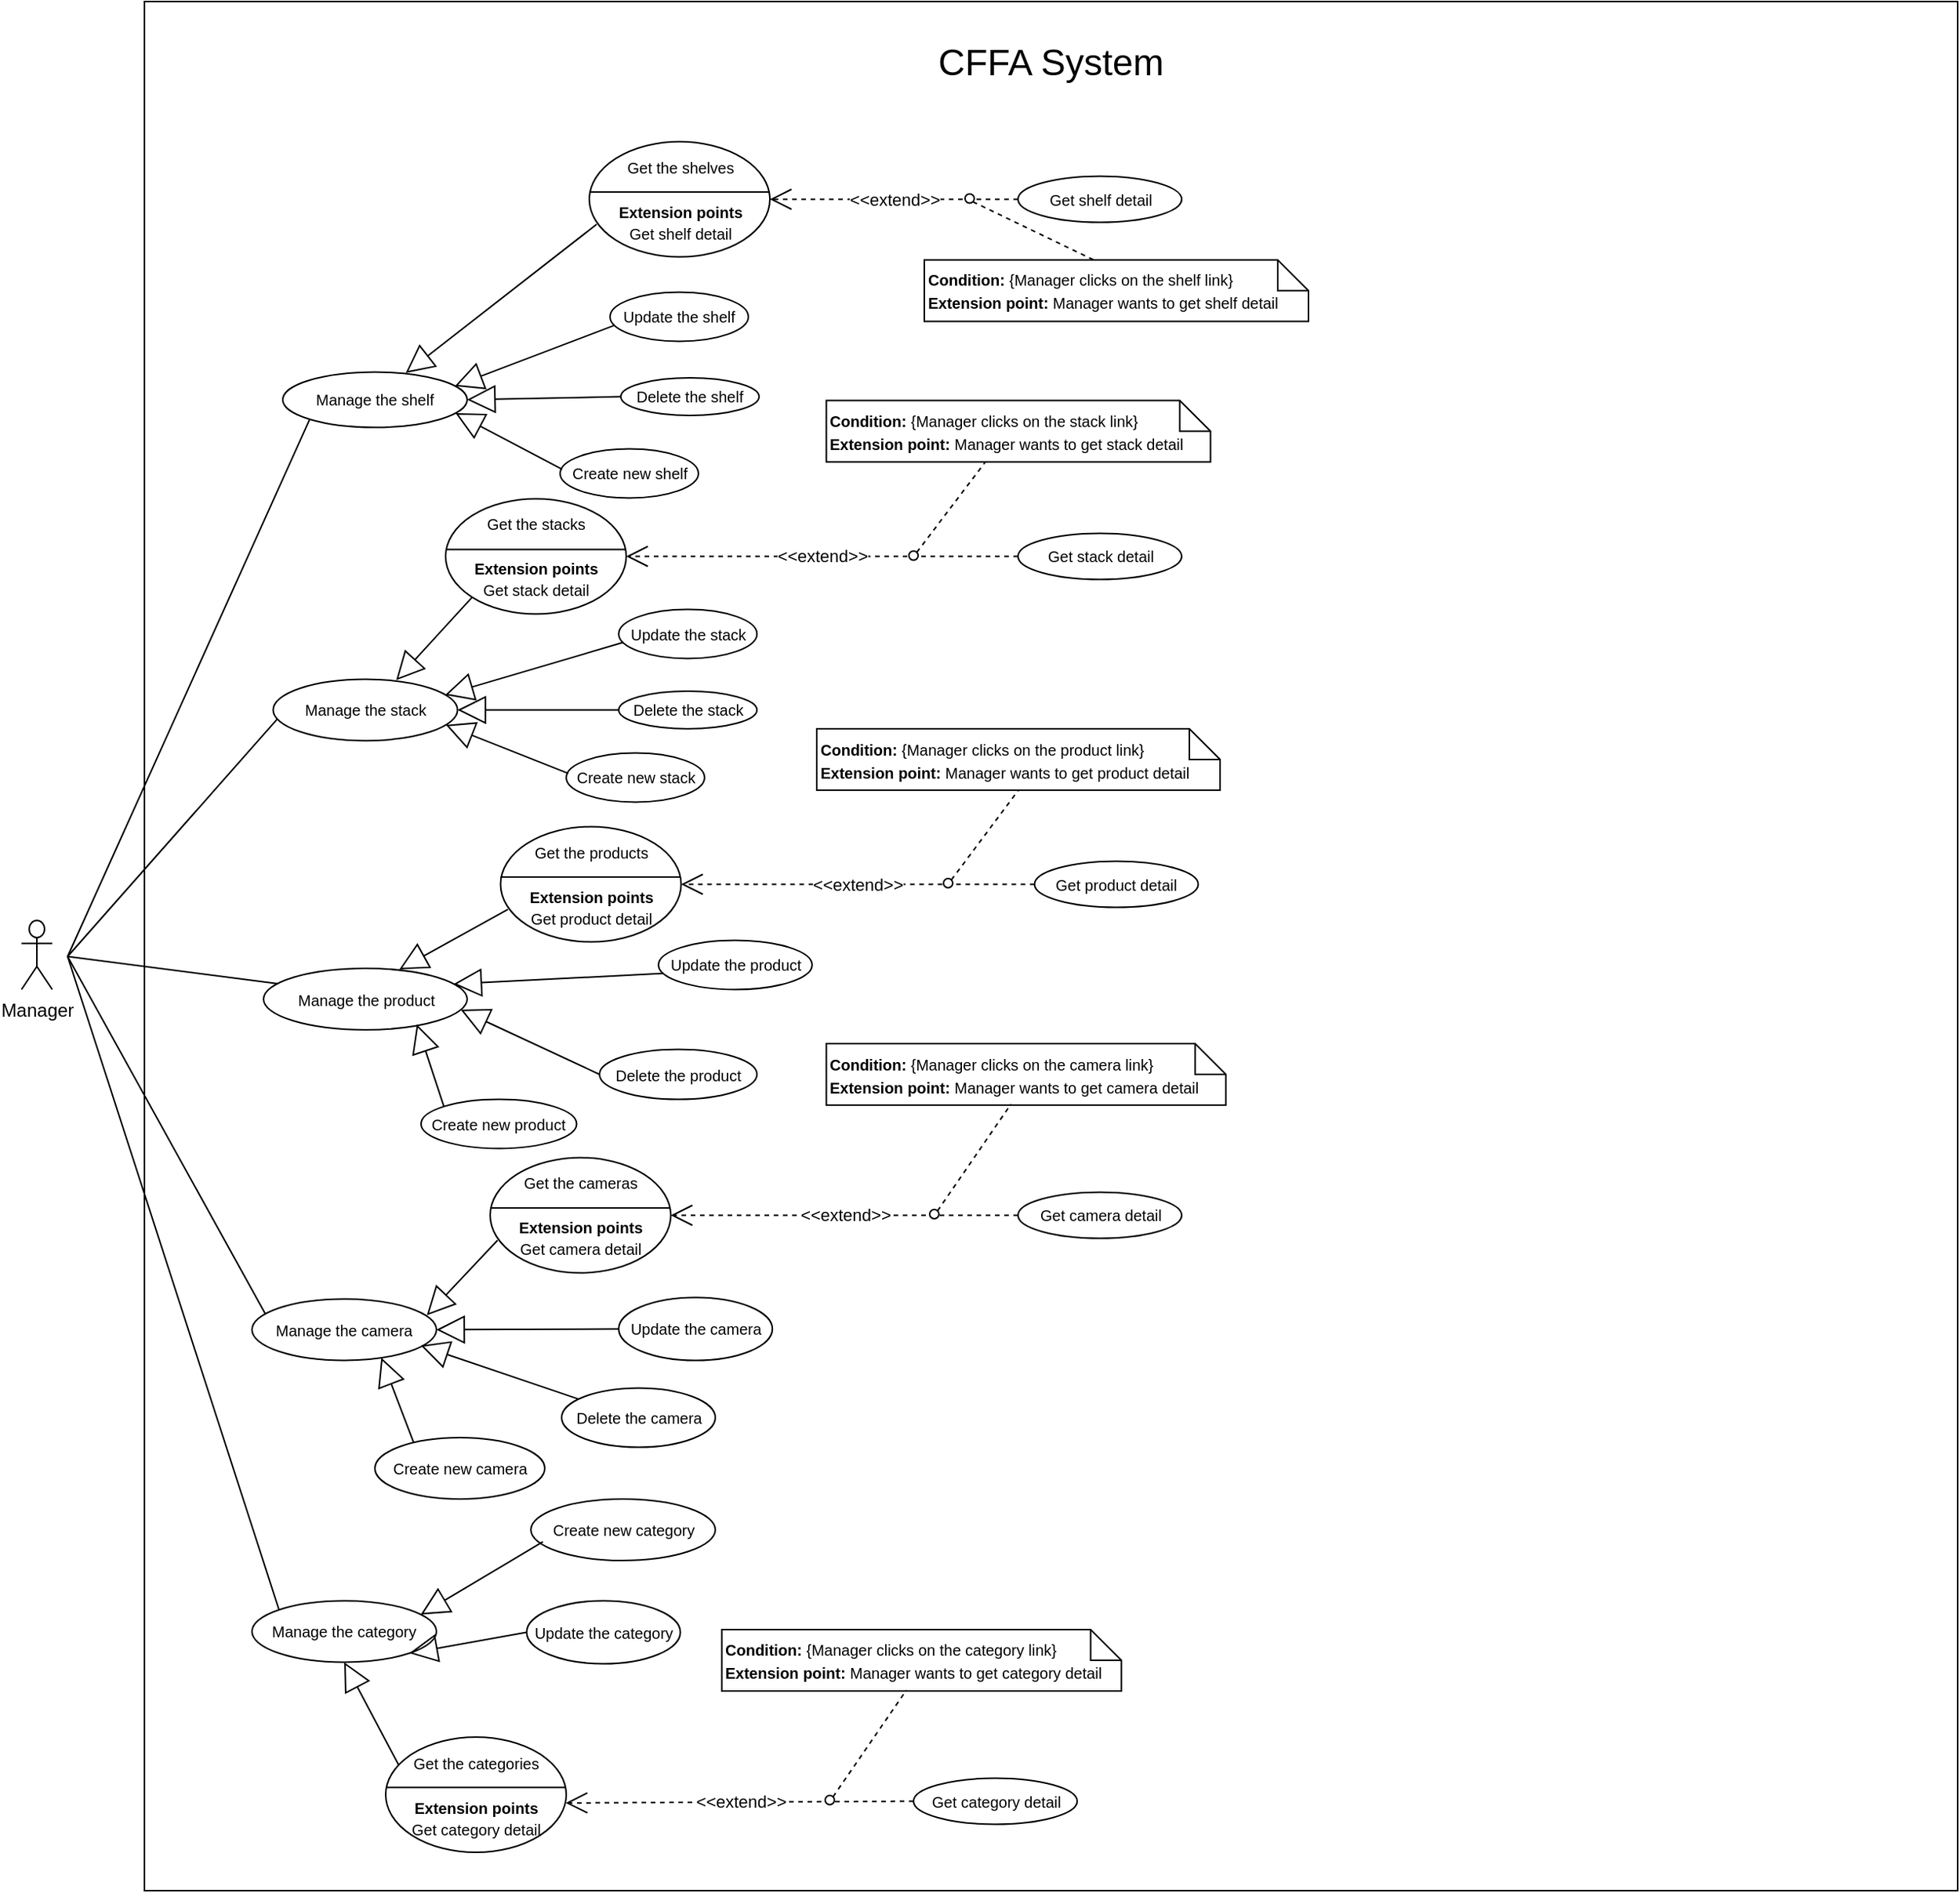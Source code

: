 <mxfile version="14.5.1" type="device" pages="25"><diagram id="6UJ6OiUAnsXP5WU5iYvn" name="Overview"><mxGraphModel dx="988" dy="1613" grid="1" gridSize="10" guides="1" tooltips="1" connect="1" arrows="1" fold="1" page="1" pageScale="1" pageWidth="850" pageHeight="1100" math="0" shadow="0"><root><mxCell id="0"/><mxCell id="1" parent="0"/><mxCell id="tI6X_pEvOobuKZceDdd3-5" value="" style="rounded=0;whiteSpace=wrap;html=1;" parent="1" vertex="1"><mxGeometry x="100" y="-930" width="1180" height="1230" as="geometry"/></mxCell><mxCell id="INBuplyQTcS28SzZKjMm-3" value="Manager" style="shape=umlActor;verticalLabelPosition=bottom;verticalAlign=top;html=1;outlineConnect=0;" parent="1" vertex="1"><mxGeometry x="20" y="-331.75" width="20" height="45" as="geometry"/></mxCell><mxCell id="INBuplyQTcS28SzZKjMm-4" value="&lt;span style=&quot;font-size: 24px&quot;&gt;CFFA System&lt;/span&gt;" style="text;html=1;strokeColor=none;fillColor=none;align=center;verticalAlign=middle;whiteSpace=wrap;rounded=0;" parent="1" vertex="1"><mxGeometry x="525" y="-900" width="330" height="20" as="geometry"/></mxCell><mxCell id="INBuplyQTcS28SzZKjMm-147" value="&lt;font style=&quot;font-size: 10px&quot;&gt;Get the shelves&lt;br&gt;&lt;br&gt;&lt;b&gt;Extension points&lt;/b&gt;&lt;br&gt;Get shelf detail&lt;br&gt;&lt;/font&gt;" style="ellipse;whiteSpace=wrap;html=1;" parent="1" vertex="1"><mxGeometry x="389.5" y="-838.75" width="117.5" height="75" as="geometry"/></mxCell><mxCell id="INBuplyQTcS28SzZKjMm-148" value="" style="line;strokeWidth=1;fillColor=none;align=left;verticalAlign=middle;spacingTop=-1;spacingLeft=3;spacingRight=3;rotatable=0;labelPosition=right;points=[];portConstraint=eastwest;fontSize=18;" parent="1" vertex="1"><mxGeometry x="389.5" y="-810" width="117" height="8" as="geometry"/></mxCell><mxCell id="INBuplyQTcS28SzZKjMm-149" value="&lt;font style=&quot;font-size: 10px&quot;&gt;Get shelf detail&lt;br&gt;&lt;/font&gt;" style="ellipse;whiteSpace=wrap;html=1;" parent="1" vertex="1"><mxGeometry x="668.5" y="-816.25" width="106.5" height="30" as="geometry"/></mxCell><mxCell id="INBuplyQTcS28SzZKjMm-152" value="&amp;lt;&amp;lt;extend&amp;gt;&amp;gt;" style="endArrow=open;endSize=12;dashed=1;html=1;exitX=0;exitY=0.5;exitDx=0;exitDy=0;" parent="1" source="INBuplyQTcS28SzZKjMm-149" target="INBuplyQTcS28SzZKjMm-147" edge="1"><mxGeometry width="160" relative="1" as="geometry"><mxPoint x="663.5" y="-467.17" as="sourcePoint"/><mxPoint x="823.5" y="-466.75" as="targetPoint"/></mxGeometry></mxCell><mxCell id="INBuplyQTcS28SzZKjMm-153" value="&lt;font style=&quot;font-size: 10px&quot;&gt;&lt;b&gt;Condition: &lt;/b&gt;{Manager clicks on the&amp;nbsp;&lt;span style=&quot;text-align: center&quot;&gt;shelf&lt;/span&gt;&amp;nbsp;link}&lt;br&gt;&lt;b&gt;Extension point:&amp;nbsp;&lt;/b&gt;Manager&amp;nbsp;wants to get&amp;nbsp;&lt;span style=&quot;text-align: center&quot;&gt;shelf&lt;/span&gt;&amp;nbsp;detail&lt;/font&gt;" style="shape=note;size=20;whiteSpace=wrap;html=1;align=left;" parent="1" vertex="1"><mxGeometry x="607.5" y="-761.75" width="250" height="40" as="geometry"/></mxCell><mxCell id="INBuplyQTcS28SzZKjMm-154" value="" style="endArrow=none;dashed=1;html=1;entryX=0.441;entryY=0;entryDx=0;entryDy=0;entryPerimeter=0;exitX=1;exitY=1;exitDx=0;exitDy=0;" parent="1" source="INBuplyQTcS28SzZKjMm-155" target="INBuplyQTcS28SzZKjMm-153" edge="1"><mxGeometry width="50" height="50" relative="1" as="geometry"><mxPoint x="588.5" y="-403.75" as="sourcePoint"/><mxPoint x="638.5" y="-453.75" as="targetPoint"/></mxGeometry></mxCell><mxCell id="INBuplyQTcS28SzZKjMm-155" value="" style="ellipse;whiteSpace=wrap;html=1;aspect=fixed;" parent="1" vertex="1"><mxGeometry x="634" y="-804.75" width="6" height="6" as="geometry"/></mxCell><mxCell id="INBuplyQTcS28SzZKjMm-156" value="&lt;font style=&quot;font-size: 10px&quot;&gt;Update the&amp;nbsp;&lt;/font&gt;&lt;span style=&quot;font-size: 10px&quot;&gt;shelf&lt;/span&gt;" style="ellipse;whiteSpace=wrap;html=1;fillColor=#ffffff;gradientColor=none;" parent="1" vertex="1"><mxGeometry x="403" y="-740.75" width="90" height="32" as="geometry"/></mxCell><mxCell id="INBuplyQTcS28SzZKjMm-157" value="&lt;font style=&quot;font-size: 10px&quot;&gt;Delete the&amp;nbsp;&lt;/font&gt;&lt;span style=&quot;font-size: 10px&quot;&gt;shelf&lt;/span&gt;" style="ellipse;whiteSpace=wrap;html=1;fillColor=#ffffff;gradientColor=none;" parent="1" vertex="1"><mxGeometry x="410" y="-685" width="90" height="24.5" as="geometry"/></mxCell><mxCell id="INBuplyQTcS28SzZKjMm-158" value="&lt;span style=&quot;font-size: 10px&quot;&gt;Create new&amp;nbsp;&lt;/span&gt;&lt;span style=&quot;font-size: 10px&quot;&gt;shelf&lt;/span&gt;" style="ellipse;whiteSpace=wrap;html=1;fillColor=#ffffff;gradientColor=none;" parent="1" vertex="1"><mxGeometry x="370.5" y="-638.75" width="90" height="32" as="geometry"/></mxCell><mxCell id="INBuplyQTcS28SzZKjMm-304" value="&lt;font style=&quot;font-size: 10px&quot;&gt;Manage the category&lt;/font&gt;" style="ellipse;whiteSpace=wrap;html=1;fillColor=#ffffff;gradientColor=none;" parent="1" vertex="1"><mxGeometry x="170" y="111.25" width="120" height="40" as="geometry"/></mxCell><mxCell id="INBuplyQTcS28SzZKjMm-305" value="&lt;font style=&quot;font-size: 10px&quot;&gt;Create new category&lt;/font&gt;" style="ellipse;whiteSpace=wrap;html=1;fillColor=#ffffff;gradientColor=none;" parent="1" vertex="1"><mxGeometry x="351.5" y="45" width="120" height="40" as="geometry"/></mxCell><mxCell id="INBuplyQTcS28SzZKjMm-307" value="" style="endArrow=block;endSize=16;endFill=0;html=1;entryX=0.915;entryY=0.225;entryDx=0;entryDy=0;entryPerimeter=0;exitX=0.065;exitY=0.696;exitDx=0;exitDy=0;exitPerimeter=0;" parent="1" source="INBuplyQTcS28SzZKjMm-305" target="INBuplyQTcS28SzZKjMm-304" edge="1"><mxGeometry width="160" relative="1" as="geometry"><mxPoint x="90" y="921.25" as="sourcePoint"/><mxPoint x="250" y="921.25" as="targetPoint"/></mxGeometry></mxCell><mxCell id="INBuplyQTcS28SzZKjMm-309" value="" style="endArrow=none;html=1;rounded=0;entryX=0;entryY=0;entryDx=0;entryDy=0;" parent="1" target="INBuplyQTcS28SzZKjMm-304" edge="1"><mxGeometry relative="1" as="geometry"><mxPoint x="50" y="-308.25" as="sourcePoint"/><mxPoint x="77.004" y="961.108" as="targetPoint"/></mxGeometry></mxCell><mxCell id="VjTI8gnujte1KdAlJKVW-1" value="&lt;font style=&quot;font-size: 10px&quot;&gt;Manage the shelf&lt;/font&gt;" style="ellipse;whiteSpace=wrap;html=1;" parent="1" vertex="1"><mxGeometry x="190" y="-688.75" width="120" height="36" as="geometry"/></mxCell><mxCell id="VjTI8gnujte1KdAlJKVW-13" value="" style="endArrow=block;endSize=16;endFill=0;html=1;entryX=0.667;entryY=0.017;entryDx=0;entryDy=0;entryPerimeter=0;exitX=0.041;exitY=0.717;exitDx=0;exitDy=0;exitPerimeter=0;" parent="1" source="INBuplyQTcS28SzZKjMm-147" target="VjTI8gnujte1KdAlJKVW-1" edge="1"><mxGeometry width="160" relative="1" as="geometry"><mxPoint x="409" y="-721.75" as="sourcePoint"/><mxPoint x="271.8" y="-702.75" as="targetPoint"/></mxGeometry></mxCell><mxCell id="VjTI8gnujte1KdAlJKVW-14" value="" style="endArrow=block;endSize=16;endFill=0;html=1;entryX=0.933;entryY=0.255;entryDx=0;entryDy=0;entryPerimeter=0;exitX=0.032;exitY=0.673;exitDx=0;exitDy=0;exitPerimeter=0;" parent="1" source="INBuplyQTcS28SzZKjMm-156" target="VjTI8gnujte1KdAlJKVW-1" edge="1"><mxGeometry width="160" relative="1" as="geometry"><mxPoint x="404.318" y="-774.975" as="sourcePoint"/><mxPoint x="280.04" y="-682.07" as="targetPoint"/></mxGeometry></mxCell><mxCell id="VjTI8gnujte1KdAlJKVW-15" value="" style="endArrow=block;endSize=16;endFill=0;html=1;entryX=1;entryY=0.5;entryDx=0;entryDy=0;exitX=0;exitY=0.5;exitDx=0;exitDy=0;" parent="1" source="INBuplyQTcS28SzZKjMm-157" target="VjTI8gnujte1KdAlJKVW-1" edge="1"><mxGeometry width="160" relative="1" as="geometry"><mxPoint x="422.88" y="-709.214" as="sourcePoint"/><mxPoint x="311.96" y="-672.55" as="targetPoint"/></mxGeometry></mxCell><mxCell id="VjTI8gnujte1KdAlJKVW-16" value="" style="endArrow=block;endSize=16;endFill=0;html=1;entryX=0.937;entryY=0.743;entryDx=0;entryDy=0;exitX=0.015;exitY=0.417;exitDx=0;exitDy=0;entryPerimeter=0;exitPerimeter=0;" parent="1" source="INBuplyQTcS28SzZKjMm-158" target="VjTI8gnujte1KdAlJKVW-1" edge="1"><mxGeometry width="160" relative="1" as="geometry"><mxPoint x="420.0" y="-662.75" as="sourcePoint"/><mxPoint x="320" y="-662.75" as="targetPoint"/></mxGeometry></mxCell><mxCell id="VjTI8gnujte1KdAlJKVW-18" value="" style="endArrow=none;html=1;rounded=0;entryX=0;entryY=1;entryDx=0;entryDy=0;" parent="1" target="VjTI8gnujte1KdAlJKVW-1" edge="1"><mxGeometry relative="1" as="geometry"><mxPoint x="50" y="-308.25" as="sourcePoint"/><mxPoint x="162.574" y="760.178" as="targetPoint"/></mxGeometry></mxCell><mxCell id="VjTI8gnujte1KdAlJKVW-19" value="&lt;font style=&quot;font-size: 10px&quot;&gt;Get the stacks&lt;br&gt;&lt;br&gt;&lt;b&gt;Extension points&lt;/b&gt;&lt;br&gt;Get stack detail&lt;br&gt;&lt;/font&gt;" style="ellipse;whiteSpace=wrap;html=1;" parent="1" vertex="1"><mxGeometry x="296" y="-606.25" width="117.5" height="75" as="geometry"/></mxCell><mxCell id="VjTI8gnujte1KdAlJKVW-20" value="" style="line;strokeWidth=1;fillColor=none;align=left;verticalAlign=middle;spacingTop=-1;spacingLeft=3;spacingRight=3;rotatable=0;labelPosition=right;points=[];portConstraint=eastwest;fontSize=18;" parent="1" vertex="1"><mxGeometry x="296.25" y="-577.25" width="117" height="8" as="geometry"/></mxCell><mxCell id="VjTI8gnujte1KdAlJKVW-21" value="&lt;font style=&quot;font-size: 10px&quot;&gt;Get stack detail&lt;br&gt;&lt;/font&gt;" style="ellipse;whiteSpace=wrap;html=1;" parent="1" vertex="1"><mxGeometry x="668.5" y="-583.75" width="106.5" height="30" as="geometry"/></mxCell><mxCell id="VjTI8gnujte1KdAlJKVW-22" value="&amp;lt;&amp;lt;extend&amp;gt;&amp;gt;" style="endArrow=open;endSize=12;dashed=1;html=1;exitX=0;exitY=0.5;exitDx=0;exitDy=0;" parent="1" source="VjTI8gnujte1KdAlJKVW-21" target="VjTI8gnujte1KdAlJKVW-19" edge="1"><mxGeometry width="160" relative="1" as="geometry"><mxPoint x="663.5" y="-177.17" as="sourcePoint"/><mxPoint x="823.5" y="-176.75" as="targetPoint"/></mxGeometry></mxCell><mxCell id="VjTI8gnujte1KdAlJKVW-23" value="&lt;font style=&quot;font-size: 10px&quot;&gt;&lt;b&gt;Condition: &lt;/b&gt;{Manager&amp;nbsp;clicks on the&amp;nbsp;&lt;span style=&quot;text-align: center&quot;&gt;stack&lt;/span&gt;&amp;nbsp;link}&lt;br&gt;&lt;b&gt;Extension point:&amp;nbsp;&lt;/b&gt;Manager&amp;nbsp;wants to get&amp;nbsp;&lt;span style=&quot;text-align: center&quot;&gt;stack&lt;/span&gt;&amp;nbsp;detail&lt;/font&gt;" style="shape=note;size=20;whiteSpace=wrap;html=1;align=left;" parent="1" vertex="1"><mxGeometry x="543.75" y="-670.25" width="250" height="40" as="geometry"/></mxCell><mxCell id="VjTI8gnujte1KdAlJKVW-24" value="" style="endArrow=none;dashed=1;html=1;entryX=0.414;entryY=1;entryDx=0;entryDy=0;entryPerimeter=0;exitX=1;exitY=0;exitDx=0;exitDy=0;" parent="1" source="VjTI8gnujte1KdAlJKVW-25" target="VjTI8gnujte1KdAlJKVW-23" edge="1"><mxGeometry width="50" height="50" relative="1" as="geometry"><mxPoint x="588.5" y="-113.75" as="sourcePoint"/><mxPoint x="638.5" y="-163.75" as="targetPoint"/></mxGeometry></mxCell><mxCell id="VjTI8gnujte1KdAlJKVW-25" value="" style="ellipse;whiteSpace=wrap;html=1;aspect=fixed;" parent="1" vertex="1"><mxGeometry x="597.5" y="-572.25" width="6" height="6" as="geometry"/></mxCell><mxCell id="VjTI8gnujte1KdAlJKVW-26" value="&lt;font style=&quot;font-size: 10px&quot;&gt;Update the&amp;nbsp;&lt;/font&gt;&lt;span style=&quot;font-size: 10px&quot;&gt;stack&lt;/span&gt;" style="ellipse;whiteSpace=wrap;html=1;fillColor=#ffffff;gradientColor=none;" parent="1" vertex="1"><mxGeometry x="408.63" y="-534.25" width="90" height="32" as="geometry"/></mxCell><mxCell id="VjTI8gnujte1KdAlJKVW-27" value="&lt;font style=&quot;font-size: 10px&quot;&gt;&lt;font style=&quot;font-size: 10px&quot;&gt;Delete the&amp;nbsp;&lt;/font&gt;stack&lt;/font&gt;" style="ellipse;whiteSpace=wrap;html=1;fillColor=#ffffff;gradientColor=none;" parent="1" vertex="1"><mxGeometry x="408.63" y="-481" width="90" height="24.5" as="geometry"/></mxCell><mxCell id="VjTI8gnujte1KdAlJKVW-28" value="&lt;font style=&quot;font-size: 10px&quot;&gt;Create new&amp;nbsp;stack&lt;/font&gt;" style="ellipse;whiteSpace=wrap;html=1;fillColor=#ffffff;gradientColor=none;" parent="1" vertex="1"><mxGeometry x="374.5" y="-440.75" width="90" height="32" as="geometry"/></mxCell><mxCell id="VjTI8gnujte1KdAlJKVW-30" value="&lt;font style=&quot;font-size: 10px&quot;&gt;Manage the stack&lt;/font&gt;" style="ellipse;whiteSpace=wrap;html=1;" parent="1" vertex="1"><mxGeometry x="183.75" y="-488.75" width="120" height="40" as="geometry"/></mxCell><mxCell id="VjTI8gnujte1KdAlJKVW-31" value="" style="endArrow=block;endSize=16;endFill=0;html=1;entryX=0.667;entryY=0.017;entryDx=0;entryDy=0;entryPerimeter=0;exitX=0;exitY=1;exitDx=0;exitDy=0;" parent="1" source="VjTI8gnujte1KdAlJKVW-19" target="VjTI8gnujte1KdAlJKVW-30" edge="1"><mxGeometry width="160" relative="1" as="geometry"><mxPoint x="409" y="-431.75" as="sourcePoint"/><mxPoint x="271.8" y="-412.75" as="targetPoint"/></mxGeometry></mxCell><mxCell id="VjTI8gnujte1KdAlJKVW-32" value="" style="endArrow=block;endSize=16;endFill=0;html=1;entryX=0.933;entryY=0.255;entryDx=0;entryDy=0;entryPerimeter=0;exitX=0.032;exitY=0.673;exitDx=0;exitDy=0;exitPerimeter=0;" parent="1" source="VjTI8gnujte1KdAlJKVW-26" target="VjTI8gnujte1KdAlJKVW-30" edge="1"><mxGeometry width="160" relative="1" as="geometry"><mxPoint x="404.318" y="-484.975" as="sourcePoint"/><mxPoint x="280.04" y="-392.07" as="targetPoint"/></mxGeometry></mxCell><mxCell id="VjTI8gnujte1KdAlJKVW-33" value="" style="endArrow=block;endSize=16;endFill=0;html=1;entryX=1;entryY=0.5;entryDx=0;entryDy=0;exitX=0;exitY=0.5;exitDx=0;exitDy=0;" parent="1" source="VjTI8gnujte1KdAlJKVW-27" target="VjTI8gnujte1KdAlJKVW-30" edge="1"><mxGeometry width="160" relative="1" as="geometry"><mxPoint x="422.88" y="-419.214" as="sourcePoint"/><mxPoint x="311.96" y="-382.55" as="targetPoint"/></mxGeometry></mxCell><mxCell id="VjTI8gnujte1KdAlJKVW-34" value="" style="endArrow=block;endSize=16;endFill=0;html=1;entryX=0.937;entryY=0.743;entryDx=0;entryDy=0;exitX=0.015;exitY=0.417;exitDx=0;exitDy=0;entryPerimeter=0;exitPerimeter=0;" parent="1" source="VjTI8gnujte1KdAlJKVW-28" target="VjTI8gnujte1KdAlJKVW-30" edge="1"><mxGeometry width="160" relative="1" as="geometry"><mxPoint x="420.0" y="-372.75" as="sourcePoint"/><mxPoint x="320" y="-372.75" as="targetPoint"/></mxGeometry></mxCell><mxCell id="VjTI8gnujte1KdAlJKVW-36" value="" style="endArrow=none;html=1;rounded=0;entryX=0.024;entryY=0.642;entryDx=0;entryDy=0;entryPerimeter=0;" parent="1" target="VjTI8gnujte1KdAlJKVW-30" edge="1"><mxGeometry relative="1" as="geometry"><mxPoint x="50" y="-308.25" as="sourcePoint"/><mxPoint x="217.574" y="-648.608" as="targetPoint"/></mxGeometry></mxCell><mxCell id="VjTI8gnujte1KdAlJKVW-37" value="&lt;font style=&quot;font-size: 10px&quot;&gt;Get the products&lt;br&gt;&lt;br&gt;&lt;b&gt;Extension points&lt;/b&gt;&lt;br&gt;Get product detail&lt;br&gt;&lt;/font&gt;" style="ellipse;whiteSpace=wrap;html=1;" parent="1" vertex="1"><mxGeometry x="331.75" y="-392.75" width="117.5" height="75" as="geometry"/></mxCell><mxCell id="VjTI8gnujte1KdAlJKVW-38" value="" style="line;strokeWidth=1;fillColor=none;align=left;verticalAlign=middle;spacingTop=-1;spacingLeft=3;spacingRight=3;rotatable=0;labelPosition=right;points=[];portConstraint=eastwest;fontSize=18;" parent="1" vertex="1"><mxGeometry x="331.75" y="-364" width="117" height="8" as="geometry"/></mxCell><mxCell id="VjTI8gnujte1KdAlJKVW-39" value="&lt;font style=&quot;font-size: 10px&quot;&gt;Get product detail&lt;br&gt;&lt;/font&gt;" style="ellipse;whiteSpace=wrap;html=1;" parent="1" vertex="1"><mxGeometry x="679.25" y="-370.25" width="106.5" height="30" as="geometry"/></mxCell><mxCell id="VjTI8gnujte1KdAlJKVW-40" value="&amp;lt;&amp;lt;extend&amp;gt;&amp;gt;" style="endArrow=open;endSize=12;dashed=1;html=1;exitX=0;exitY=0.5;exitDx=0;exitDy=0;" parent="1" source="VjTI8gnujte1KdAlJKVW-39" target="VjTI8gnujte1KdAlJKVW-37" edge="1"><mxGeometry width="160" relative="1" as="geometry"><mxPoint x="676" y="128.83" as="sourcePoint"/><mxPoint x="836" y="129.25" as="targetPoint"/></mxGeometry></mxCell><mxCell id="VjTI8gnujte1KdAlJKVW-41" value="&lt;font style=&quot;font-size: 10px&quot;&gt;&lt;b&gt;Condition: &lt;/b&gt;{Manager&amp;nbsp;clicks on the&amp;nbsp;&lt;span style=&quot;text-align: center&quot;&gt;product&lt;/span&gt;&amp;nbsp;link}&lt;br&gt;&lt;b&gt;Extension point:&amp;nbsp;&lt;/b&gt;Manager&amp;nbsp;wants to get&amp;nbsp;&lt;span style=&quot;text-align: center&quot;&gt;product&lt;/span&gt;&amp;nbsp;detail&lt;/font&gt;" style="shape=note;size=20;whiteSpace=wrap;html=1;align=left;" parent="1" vertex="1"><mxGeometry x="537.5" y="-456.5" width="262.5" height="40" as="geometry"/></mxCell><mxCell id="VjTI8gnujte1KdAlJKVW-42" value="" style="endArrow=none;dashed=1;html=1;entryX=0.5;entryY=1;entryDx=0;entryDy=0;entryPerimeter=0;exitX=1;exitY=0;exitDx=0;exitDy=0;" parent="1" source="VjTI8gnujte1KdAlJKVW-43" target="VjTI8gnujte1KdAlJKVW-41" edge="1"><mxGeometry width="50" height="50" relative="1" as="geometry"><mxPoint x="518.5" y="9.25" as="sourcePoint"/><mxPoint x="568.5" y="-40.75" as="targetPoint"/></mxGeometry></mxCell><mxCell id="VjTI8gnujte1KdAlJKVW-43" value="" style="ellipse;whiteSpace=wrap;html=1;aspect=fixed;" parent="1" vertex="1"><mxGeometry x="620" y="-359" width="6" height="6" as="geometry"/></mxCell><mxCell id="VjTI8gnujte1KdAlJKVW-44" value="&lt;font style=&quot;font-size: 10px&quot;&gt;Update the product&lt;/font&gt;" style="ellipse;whiteSpace=wrap;html=1;fillColor=#ffffff;gradientColor=none;" parent="1" vertex="1"><mxGeometry x="434.5" y="-318.75" width="100" height="32" as="geometry"/></mxCell><mxCell id="VjTI8gnujte1KdAlJKVW-45" value="&lt;font style=&quot;font-size: 10px&quot;&gt;Delete the product&lt;/font&gt;" style="ellipse;whiteSpace=wrap;html=1;fillColor=#ffffff;gradientColor=none;" parent="1" vertex="1"><mxGeometry x="396.13" y="-247.75" width="102.5" height="32.5" as="geometry"/></mxCell><mxCell id="VjTI8gnujte1KdAlJKVW-46" value="&lt;span style=&quot;font-size: 10px&quot;&gt;Create new product&lt;/span&gt;" style="ellipse;whiteSpace=wrap;html=1;fillColor=#ffffff;gradientColor=none;" parent="1" vertex="1"><mxGeometry x="280" y="-215.25" width="101.25" height="32" as="geometry"/></mxCell><mxCell id="VjTI8gnujte1KdAlJKVW-48" value="&lt;font style=&quot;font-size: 10px&quot;&gt;Manage the product&lt;/font&gt;" style="ellipse;whiteSpace=wrap;html=1;" parent="1" vertex="1"><mxGeometry x="177.5" y="-300.5" width="132.5" height="40" as="geometry"/></mxCell><mxCell id="VjTI8gnujte1KdAlJKVW-49" value="" style="endArrow=block;endSize=16;endFill=0;html=1;entryX=0.667;entryY=0.017;entryDx=0;entryDy=0;entryPerimeter=0;exitX=0.041;exitY=0.717;exitDx=0;exitDy=0;exitPerimeter=0;" parent="1" source="VjTI8gnujte1KdAlJKVW-37" target="VjTI8gnujte1KdAlJKVW-48" edge="1"><mxGeometry width="160" relative="1" as="geometry"><mxPoint x="421.5" y="-125.75" as="sourcePoint"/><mxPoint x="284.3" y="-106.75" as="targetPoint"/></mxGeometry></mxCell><mxCell id="VjTI8gnujte1KdAlJKVW-50" value="" style="endArrow=block;endSize=16;endFill=0;html=1;entryX=0.933;entryY=0.255;entryDx=0;entryDy=0;entryPerimeter=0;exitX=0.032;exitY=0.673;exitDx=0;exitDy=0;exitPerimeter=0;" parent="1" source="VjTI8gnujte1KdAlJKVW-44" target="VjTI8gnujte1KdAlJKVW-48" edge="1"><mxGeometry width="160" relative="1" as="geometry"><mxPoint x="416.818" y="-178.975" as="sourcePoint"/><mxPoint x="292.54" y="-86.07" as="targetPoint"/></mxGeometry></mxCell><mxCell id="VjTI8gnujte1KdAlJKVW-51" value="" style="endArrow=block;endSize=16;endFill=0;html=1;exitX=0;exitY=0.5;exitDx=0;exitDy=0;entryX=0.969;entryY=0.674;entryDx=0;entryDy=0;entryPerimeter=0;" parent="1" source="VjTI8gnujte1KdAlJKVW-45" target="VjTI8gnujte1KdAlJKVW-48" edge="1"><mxGeometry width="160" relative="1" as="geometry"><mxPoint x="435.38" y="-113.214" as="sourcePoint"/><mxPoint x="324.46" y="-76.55" as="targetPoint"/></mxGeometry></mxCell><mxCell id="VjTI8gnujte1KdAlJKVW-52" value="" style="endArrow=block;endSize=16;endFill=0;html=1;entryX=0.753;entryY=0.912;entryDx=0;entryDy=0;exitX=0;exitY=0;exitDx=0;exitDy=0;entryPerimeter=0;" parent="1" source="VjTI8gnujte1KdAlJKVW-46" target="VjTI8gnujte1KdAlJKVW-48" edge="1"><mxGeometry width="160" relative="1" as="geometry"><mxPoint x="432.5" y="-66.75" as="sourcePoint"/><mxPoint x="332.5" y="-66.75" as="targetPoint"/></mxGeometry></mxCell><mxCell id="VjTI8gnujte1KdAlJKVW-55" value="&lt;font style=&quot;font-size: 10px&quot;&gt;Get the cameras&lt;br&gt;&lt;br&gt;&lt;b&gt;Extension points&lt;/b&gt;&lt;br&gt;Get camera detail&lt;br&gt;&lt;/font&gt;" style="ellipse;whiteSpace=wrap;html=1;" parent="1" vertex="1"><mxGeometry x="325" y="-177.25" width="117.5" height="75" as="geometry"/></mxCell><mxCell id="VjTI8gnujte1KdAlJKVW-56" value="" style="line;strokeWidth=1;fillColor=none;align=left;verticalAlign=middle;spacingTop=-1;spacingLeft=3;spacingRight=3;rotatable=0;labelPosition=right;points=[];portConstraint=eastwest;fontSize=18;" parent="1" vertex="1"><mxGeometry x="325" y="-148.5" width="117" height="8" as="geometry"/></mxCell><mxCell id="VjTI8gnujte1KdAlJKVW-57" value="&lt;font style=&quot;font-size: 10px&quot;&gt;Get camera detail&lt;br&gt;&lt;/font&gt;" style="ellipse;whiteSpace=wrap;html=1;" parent="1" vertex="1"><mxGeometry x="668.5" y="-154.75" width="106.5" height="30" as="geometry"/></mxCell><mxCell id="VjTI8gnujte1KdAlJKVW-58" value="&amp;lt;&amp;lt;extend&amp;gt;&amp;gt;" style="endArrow=open;endSize=12;dashed=1;html=1;exitX=0;exitY=0.5;exitDx=0;exitDy=0;" parent="1" source="VjTI8gnujte1KdAlJKVW-57" target="VjTI8gnujte1KdAlJKVW-55" edge="1"><mxGeometry width="160" relative="1" as="geometry"><mxPoint x="665.25" y="422.83" as="sourcePoint"/><mxPoint x="825.25" y="423.25" as="targetPoint"/></mxGeometry></mxCell><mxCell id="VjTI8gnujte1KdAlJKVW-59" value="&lt;font style=&quot;font-size: 10px&quot;&gt;&lt;b&gt;Condition: &lt;/b&gt;{Manager&amp;nbsp;clicks on the&amp;nbsp;&lt;span style=&quot;text-align: center&quot;&gt;camera&lt;/span&gt;&amp;nbsp;link}&lt;br&gt;&lt;b&gt;Extension point:&amp;nbsp;&lt;/b&gt;Manager&amp;nbsp;wants to get&amp;nbsp;&lt;span style=&quot;text-align: center&quot;&gt;camera&lt;/span&gt;&amp;nbsp;detail&lt;/font&gt;" style="shape=note;size=20;whiteSpace=wrap;html=1;align=left;" parent="1" vertex="1"><mxGeometry x="543.75" y="-251.5" width="260" height="40" as="geometry"/></mxCell><mxCell id="VjTI8gnujte1KdAlJKVW-60" value="" style="endArrow=none;dashed=1;html=1;entryX=0.462;entryY=0.985;entryDx=0;entryDy=0;entryPerimeter=0;exitX=1;exitY=0;exitDx=0;exitDy=0;" parent="1" source="VjTI8gnujte1KdAlJKVW-61" target="VjTI8gnujte1KdAlJKVW-59" edge="1"><mxGeometry width="50" height="50" relative="1" as="geometry"><mxPoint x="590.25" y="486.25" as="sourcePoint"/><mxPoint x="640.25" y="436.25" as="targetPoint"/></mxGeometry></mxCell><mxCell id="VjTI8gnujte1KdAlJKVW-61" value="" style="ellipse;whiteSpace=wrap;html=1;aspect=fixed;" parent="1" vertex="1"><mxGeometry x="611" y="-143.5" width="6" height="6" as="geometry"/></mxCell><mxCell id="VjTI8gnujte1KdAlJKVW-62" value="&lt;font style=&quot;font-size: 10px&quot;&gt;Update the&amp;nbsp;&lt;/font&gt;&lt;span style=&quot;font-size: 10px&quot;&gt;camera&lt;/span&gt;" style="ellipse;whiteSpace=wrap;html=1;fillColor=#ffffff;gradientColor=none;" parent="1" vertex="1"><mxGeometry x="408.63" y="-86.25" width="100" height="41" as="geometry"/></mxCell><mxCell id="VjTI8gnujte1KdAlJKVW-63" value="&lt;font style=&quot;font-size: 10px&quot;&gt;Delete the camera&lt;/font&gt;" style="ellipse;whiteSpace=wrap;html=1;fillColor=#ffffff;gradientColor=none;" parent="1" vertex="1"><mxGeometry x="371.5" y="-27.25" width="100" height="38.5" as="geometry"/></mxCell><mxCell id="VjTI8gnujte1KdAlJKVW-64" value="&lt;span style=&quot;font-size: 10px&quot;&gt;Create new&amp;nbsp;&lt;/span&gt;&lt;span style=&quot;font-size: 10px&quot;&gt;camera&lt;/span&gt;" style="ellipse;whiteSpace=wrap;html=1;fillColor=#ffffff;gradientColor=none;" parent="1" vertex="1"><mxGeometry x="250" y="5" width="110.5" height="40" as="geometry"/></mxCell><mxCell id="VjTI8gnujte1KdAlJKVW-66" value="&lt;font style=&quot;font-size: 10px&quot;&gt;Manage the camera&lt;/font&gt;" style="ellipse;whiteSpace=wrap;html=1;" parent="1" vertex="1"><mxGeometry x="170" y="-85.25" width="120" height="40" as="geometry"/></mxCell><mxCell id="VjTI8gnujte1KdAlJKVW-67" value="" style="endArrow=block;endSize=16;endFill=0;html=1;entryX=0.948;entryY=0.265;entryDx=0;entryDy=0;entryPerimeter=0;exitX=0.041;exitY=0.717;exitDx=0;exitDy=0;exitPerimeter=0;" parent="1" source="VjTI8gnujte1KdAlJKVW-55" target="VjTI8gnujte1KdAlJKVW-66" edge="1"><mxGeometry width="160" relative="1" as="geometry"><mxPoint x="410.75" y="168.25" as="sourcePoint"/><mxPoint x="273.55" y="187.25" as="targetPoint"/></mxGeometry></mxCell><mxCell id="VjTI8gnujte1KdAlJKVW-68" value="" style="endArrow=block;endSize=16;endFill=0;html=1;entryX=1;entryY=0.5;entryDx=0;entryDy=0;exitX=0;exitY=0.5;exitDx=0;exitDy=0;" parent="1" source="VjTI8gnujte1KdAlJKVW-62" target="VjTI8gnujte1KdAlJKVW-66" edge="1"><mxGeometry width="160" relative="1" as="geometry"><mxPoint x="406.068" y="115.025" as="sourcePoint"/><mxPoint x="281.79" y="207.93" as="targetPoint"/></mxGeometry></mxCell><mxCell id="VjTI8gnujte1KdAlJKVW-69" value="" style="endArrow=block;endSize=16;endFill=0;html=1;entryX=0.915;entryY=0.757;entryDx=0;entryDy=0;exitX=0.107;exitY=0.184;exitDx=0;exitDy=0;entryPerimeter=0;exitPerimeter=0;" parent="1" source="VjTI8gnujte1KdAlJKVW-63" target="VjTI8gnujte1KdAlJKVW-66" edge="1"><mxGeometry width="160" relative="1" as="geometry"><mxPoint x="424.63" y="180.786" as="sourcePoint"/><mxPoint x="313.71" y="217.45" as="targetPoint"/></mxGeometry></mxCell><mxCell id="VjTI8gnujte1KdAlJKVW-70" value="" style="endArrow=block;endSize=16;endFill=0;html=1;exitX=0.228;exitY=0.08;exitDx=0;exitDy=0;exitPerimeter=0;entryX=0.701;entryY=0.956;entryDx=0;entryDy=0;entryPerimeter=0;" parent="1" source="VjTI8gnujte1KdAlJKVW-64" target="VjTI8gnujte1KdAlJKVW-66" edge="1"><mxGeometry width="160" relative="1" as="geometry"><mxPoint x="421.75" y="227.25" as="sourcePoint"/><mxPoint x="251" y="-48.25" as="targetPoint"/></mxGeometry></mxCell><mxCell id="VjTI8gnujte1KdAlJKVW-80" value="" style="endArrow=none;html=1;rounded=0;entryX=0.072;entryY=0.25;entryDx=0;entryDy=0;entryPerimeter=0;" parent="1" target="VjTI8gnujte1KdAlJKVW-48" edge="1"><mxGeometry relative="1" as="geometry"><mxPoint x="50" y="-308.25" as="sourcePoint"/><mxPoint x="202.88" y="-367.07" as="targetPoint"/></mxGeometry></mxCell><mxCell id="VjTI8gnujte1KdAlJKVW-81" value="" style="endArrow=none;html=1;rounded=0;entryX=0.072;entryY=0.24;entryDx=0;entryDy=0;entryPerimeter=0;" parent="1" target="VjTI8gnujte1KdAlJKVW-66" edge="1"><mxGeometry relative="1" as="geometry"><mxPoint x="50" y="-308.25" as="sourcePoint"/><mxPoint x="197.04" y="-174.75" as="targetPoint"/></mxGeometry></mxCell><mxCell id="VjTI8gnujte1KdAlJKVW-83" value="&lt;font style=&quot;font-size: 10px&quot;&gt;Update the&amp;nbsp;&lt;/font&gt;&lt;span style=&quot;font-size: 10px&quot;&gt;category&lt;/span&gt;" style="ellipse;whiteSpace=wrap;html=1;fillColor=#ffffff;gradientColor=none;" parent="1" vertex="1"><mxGeometry x="348.75" y="111.25" width="100" height="41" as="geometry"/></mxCell><mxCell id="VjTI8gnujte1KdAlJKVW-84" value="" style="endArrow=block;endSize=16;endFill=0;html=1;entryX=1;entryY=1;entryDx=0;entryDy=0;exitX=0;exitY=0.5;exitDx=0;exitDy=0;" parent="1" source="VjTI8gnujte1KdAlJKVW-83" target="INBuplyQTcS28SzZKjMm-304" edge="1"><mxGeometry width="160" relative="1" as="geometry"><mxPoint x="407.38" y="241.25" as="sourcePoint"/><mxPoint x="304.5" y="240.43" as="targetPoint"/></mxGeometry></mxCell><mxCell id="_6DF4J9QmeOEuYQSjcad-1" value="&lt;font style=&quot;font-size: 10px&quot;&gt;Get category detail&lt;br&gt;&lt;/font&gt;" style="ellipse;whiteSpace=wrap;html=1;" vertex="1" parent="1"><mxGeometry x="600.5" y="226.75" width="106.5" height="30" as="geometry"/></mxCell><mxCell id="_6DF4J9QmeOEuYQSjcad-2" value="&amp;lt;&amp;lt;extend&amp;gt;&amp;gt;" style="endArrow=open;endSize=12;dashed=1;html=1;exitX=0;exitY=0.5;exitDx=0;exitDy=0;entryX=0.997;entryY=0.572;entryDx=0;entryDy=0;entryPerimeter=0;" edge="1" parent="1" source="_6DF4J9QmeOEuYQSjcad-1" target="_6DF4J9QmeOEuYQSjcad-7"><mxGeometry width="160" relative="1" as="geometry"><mxPoint x="597.25" y="804.33" as="sourcePoint"/><mxPoint x="374.5" y="241.75" as="targetPoint"/></mxGeometry></mxCell><mxCell id="_6DF4J9QmeOEuYQSjcad-3" value="&lt;font style=&quot;font-size: 10px&quot;&gt;&lt;b&gt;Condition: &lt;/b&gt;{Manager&amp;nbsp;clicks on the&amp;nbsp;&lt;span style=&quot;text-align: center&quot;&gt;category&lt;/span&gt;&amp;nbsp;link}&lt;br&gt;&lt;b&gt;Extension point:&amp;nbsp;&lt;/b&gt;Manager&amp;nbsp;wants to get&amp;nbsp;&lt;span style=&quot;text-align: center&quot;&gt;category&lt;/span&gt;&amp;nbsp;detail&lt;/font&gt;" style="shape=note;size=20;whiteSpace=wrap;html=1;align=left;" vertex="1" parent="1"><mxGeometry x="475.75" y="130" width="260" height="40" as="geometry"/></mxCell><mxCell id="_6DF4J9QmeOEuYQSjcad-4" value="" style="endArrow=none;dashed=1;html=1;entryX=0.462;entryY=0.985;entryDx=0;entryDy=0;entryPerimeter=0;exitX=1;exitY=0;exitDx=0;exitDy=0;" edge="1" parent="1" source="_6DF4J9QmeOEuYQSjcad-5" target="_6DF4J9QmeOEuYQSjcad-3"><mxGeometry width="50" height="50" relative="1" as="geometry"><mxPoint x="522.25" y="867.75" as="sourcePoint"/><mxPoint x="572.25" y="817.75" as="targetPoint"/></mxGeometry></mxCell><mxCell id="_6DF4J9QmeOEuYQSjcad-5" value="" style="ellipse;whiteSpace=wrap;html=1;aspect=fixed;" vertex="1" parent="1"><mxGeometry x="543" y="238" width="6" height="6" as="geometry"/></mxCell><mxCell id="_6DF4J9QmeOEuYQSjcad-7" value="&lt;font style=&quot;font-size: 10px&quot;&gt;Get the categories&lt;br&gt;&lt;br&gt;&lt;b&gt;Extension points&lt;/b&gt;&lt;br&gt;Get category detail&lt;br&gt;&lt;/font&gt;" style="ellipse;whiteSpace=wrap;html=1;" vertex="1" parent="1"><mxGeometry x="257" y="200" width="117.5" height="75" as="geometry"/></mxCell><mxCell id="_6DF4J9QmeOEuYQSjcad-8" value="" style="line;strokeWidth=1;fillColor=none;align=left;verticalAlign=middle;spacingTop=-1;spacingLeft=3;spacingRight=3;rotatable=0;labelPosition=right;points=[];portConstraint=eastwest;fontSize=18;" vertex="1" parent="1"><mxGeometry x="257" y="228.75" width="117" height="8" as="geometry"/></mxCell><mxCell id="_6DF4J9QmeOEuYQSjcad-9" value="" style="endArrow=block;endSize=16;endFill=0;html=1;entryX=0.5;entryY=1;entryDx=0;entryDy=0;exitX=0.071;exitY=0.24;exitDx=0;exitDy=0;exitPerimeter=0;" edge="1" parent="1" source="_6DF4J9QmeOEuYQSjcad-7" target="INBuplyQTcS28SzZKjMm-304"><mxGeometry width="160" relative="1" as="geometry"><mxPoint x="364.38" y="515.5" as="sourcePoint"/><mxPoint x="237.39" y="272.6" as="targetPoint"/></mxGeometry></mxCell></root></mxGraphModel></diagram><diagram id="tFSFOWHDFYUt9s5CDvQc" name="Getshelves"><mxGraphModel dx="1186" dy="1715" grid="1" gridSize="10" guides="1" tooltips="1" connect="1" arrows="1" fold="1" page="1" pageScale="1" pageWidth="850" pageHeight="1100" math="0" shadow="0"><root><mxCell id="3Icom-NvgLJnTvvn_2Pw-0"/><mxCell id="3Icom-NvgLJnTvvn_2Pw-1" parent="3Icom-NvgLJnTvvn_2Pw-0"/><mxCell id="3Icom-NvgLJnTvvn_2Pw-2" value="" style="rounded=0;whiteSpace=wrap;html=1;" parent="3Icom-NvgLJnTvvn_2Pw-1" vertex="1"><mxGeometry x="132.5" y="-1080" width="290" height="180" as="geometry"/></mxCell><mxCell id="3Icom-NvgLJnTvvn_2Pw-3" value="&lt;span style=&quot;font-size: 24px&quot;&gt;CFFA System&lt;/span&gt;" style="text;html=1;strokeColor=none;fillColor=none;align=center;verticalAlign=middle;whiteSpace=wrap;rounded=0;" parent="3Icom-NvgLJnTvvn_2Pw-1" vertex="1"><mxGeometry x="112.5" y="-1060" width="330" height="20" as="geometry"/></mxCell><mxCell id="3Icom-NvgLJnTvvn_2Pw-4" value="Manager" style="shape=umlActor;verticalLabelPosition=bottom;verticalAlign=top;html=1;outlineConnect=0;" parent="3Icom-NvgLJnTvvn_2Pw-1" vertex="1"><mxGeometry x="50" y="-994.75" width="20" height="45" as="geometry"/></mxCell><mxCell id="3Icom-NvgLJnTvvn_2Pw-5" value="&lt;font style=&quot;font-size: 10px&quot;&gt;Get the shelves&lt;br&gt;&lt;/font&gt;" style="ellipse;whiteSpace=wrap;html=1;fillColor=#ffffff;gradientColor=none;" parent="3Icom-NvgLJnTvvn_2Pw-1" vertex="1"><mxGeometry x="230" y="-990" width="85" height="40.25" as="geometry"/></mxCell><mxCell id="3Icom-NvgLJnTvvn_2Pw-6" value="" style="endArrow=none;html=1;rounded=0;exitX=0.039;exitY=0.308;exitDx=0;exitDy=0;exitPerimeter=0;" parent="3Icom-NvgLJnTvvn_2Pw-1" source="3Icom-NvgLJnTvvn_2Pw-5" edge="1"><mxGeometry relative="1" as="geometry"><mxPoint x="631" y="-872.5" as="sourcePoint"/><mxPoint x="90" y="-970" as="targetPoint"/></mxGeometry></mxCell></root></mxGraphModel></diagram><diagram id="8kr-lmFin70QL8ovO5se" name="GetShelfDetail"><mxGraphModel dx="1186" dy="1715" grid="1" gridSize="10" guides="1" tooltips="1" connect="1" arrows="1" fold="1" page="1" pageScale="1" pageWidth="850" pageHeight="1100" math="0" shadow="0"><root><mxCell id="QexNNWU6OsGsp-IPNwU0-0"/><mxCell id="QexNNWU6OsGsp-IPNwU0-1" parent="QexNNWU6OsGsp-IPNwU0-0"/><mxCell id="D57EnP6PlvxL--bZ0MCh-0" value="" style="rounded=0;whiteSpace=wrap;html=1;" vertex="1" parent="QexNNWU6OsGsp-IPNwU0-1"><mxGeometry x="132.5" y="-1080" width="537.5" height="280" as="geometry"/></mxCell><mxCell id="D57EnP6PlvxL--bZ0MCh-1" value="&lt;span style=&quot;font-size: 24px&quot;&gt;CFFA System&lt;/span&gt;" style="text;html=1;strokeColor=none;fillColor=none;align=center;verticalAlign=middle;whiteSpace=wrap;rounded=0;" vertex="1" parent="QexNNWU6OsGsp-IPNwU0-1"><mxGeometry x="236.25" y="-1060" width="330" height="20" as="geometry"/></mxCell><mxCell id="D57EnP6PlvxL--bZ0MCh-2" value="Manager" style="shape=umlActor;verticalLabelPosition=bottom;verticalAlign=top;html=1;outlineConnect=0;" vertex="1" parent="QexNNWU6OsGsp-IPNwU0-1"><mxGeometry x="50" y="-959.75" width="20" height="45" as="geometry"/></mxCell><mxCell id="D57EnP6PlvxL--bZ0MCh-4" value="" style="endArrow=none;html=1;rounded=0;exitX=0;exitY=0.5;exitDx=0;exitDy=0;" edge="1" parent="QexNNWU6OsGsp-IPNwU0-1" source="79g3gRvPuaXbcu30rNux-7"><mxGeometry relative="1" as="geometry"><mxPoint x="233.315" y="-977.603" as="sourcePoint"/><mxPoint x="90" y="-932" as="targetPoint"/></mxGeometry></mxCell><mxCell id="79g3gRvPuaXbcu30rNux-7" value="&lt;font style=&quot;font-size: 10px&quot;&gt;Get the shelves&lt;br&gt;&lt;br&gt;&lt;b&gt;Extension points&lt;/b&gt;&lt;br&gt;Get shelf detail&lt;br&gt;&lt;/font&gt;" style="ellipse;whiteSpace=wrap;html=1;" vertex="1" parent="QexNNWU6OsGsp-IPNwU0-1"><mxGeometry x="180" y="-970" width="117.5" height="75" as="geometry"/></mxCell><mxCell id="79g3gRvPuaXbcu30rNux-8" value="" style="line;strokeWidth=1;fillColor=none;align=left;verticalAlign=middle;spacingTop=-1;spacingLeft=3;spacingRight=3;rotatable=0;labelPosition=right;points=[];portConstraint=eastwest;fontSize=18;" vertex="1" parent="QexNNWU6OsGsp-IPNwU0-1"><mxGeometry x="180" y="-941.25" width="117" height="8" as="geometry"/></mxCell><mxCell id="79g3gRvPuaXbcu30rNux-9" value="&lt;font style=&quot;font-size: 10px&quot;&gt;Get shelf detail&lt;br&gt;&lt;/font&gt;" style="ellipse;whiteSpace=wrap;html=1;" vertex="1" parent="QexNNWU6OsGsp-IPNwU0-1"><mxGeometry x="459" y="-947.5" width="106.5" height="30" as="geometry"/></mxCell><mxCell id="79g3gRvPuaXbcu30rNux-10" value="&amp;lt;&amp;lt;extend&amp;gt;&amp;gt;" style="endArrow=open;endSize=12;dashed=1;html=1;exitX=0;exitY=0.5;exitDx=0;exitDy=0;" edge="1" parent="QexNNWU6OsGsp-IPNwU0-1" source="79g3gRvPuaXbcu30rNux-9" target="79g3gRvPuaXbcu30rNux-7"><mxGeometry width="160" relative="1" as="geometry"><mxPoint x="454" y="-598.42" as="sourcePoint"/><mxPoint x="614" y="-598" as="targetPoint"/></mxGeometry></mxCell><mxCell id="79g3gRvPuaXbcu30rNux-11" value="&lt;font style=&quot;font-size: 10px&quot;&gt;&lt;b&gt;Condition: &lt;/b&gt;{Manager clicks on the&amp;nbsp;&lt;span style=&quot;text-align: center&quot;&gt;shelf&lt;/span&gt;&amp;nbsp;link}&lt;br&gt;&lt;b&gt;Extension point:&amp;nbsp;&lt;/b&gt;Manager&amp;nbsp;wants to get&amp;nbsp;&lt;span style=&quot;text-align: center&quot;&gt;shelf&lt;/span&gt;&amp;nbsp;detail&lt;/font&gt;" style="shape=note;size=20;whiteSpace=wrap;html=1;align=left;" vertex="1" parent="QexNNWU6OsGsp-IPNwU0-1"><mxGeometry x="398" y="-893" width="250" height="40" as="geometry"/></mxCell><mxCell id="79g3gRvPuaXbcu30rNux-12" value="" style="endArrow=none;dashed=1;html=1;entryX=0.441;entryY=0;entryDx=0;entryDy=0;entryPerimeter=0;exitX=1;exitY=1;exitDx=0;exitDy=0;" edge="1" parent="QexNNWU6OsGsp-IPNwU0-1" source="79g3gRvPuaXbcu30rNux-13" target="79g3gRvPuaXbcu30rNux-11"><mxGeometry width="50" height="50" relative="1" as="geometry"><mxPoint x="379" y="-535" as="sourcePoint"/><mxPoint x="429" y="-585" as="targetPoint"/></mxGeometry></mxCell><mxCell id="79g3gRvPuaXbcu30rNux-13" value="" style="ellipse;whiteSpace=wrap;html=1;aspect=fixed;" vertex="1" parent="QexNNWU6OsGsp-IPNwU0-1"><mxGeometry x="424.5" y="-936" width="6" height="6" as="geometry"/></mxCell></root></mxGraphModel></diagram><diagram id="ZoTrnJB8ZjKBUbhNYJOy" name="UpdateShelf"><mxGraphModel dx="1186" dy="1715" grid="1" gridSize="10" guides="1" tooltips="1" connect="1" arrows="1" fold="1" page="1" pageScale="1" pageWidth="850" pageHeight="1100" math="0" shadow="0"><root><mxCell id="KAbH7H8XNRwRc2Kri1RV-0"/><mxCell id="KAbH7H8XNRwRc2Kri1RV-1" parent="KAbH7H8XNRwRc2Kri1RV-0"/><mxCell id="CH877EqKwdlDdYkcZp9Z-0" value="" style="rounded=0;whiteSpace=wrap;html=1;" vertex="1" parent="KAbH7H8XNRwRc2Kri1RV-1"><mxGeometry x="132.5" y="-1080" width="290" height="180" as="geometry"/></mxCell><mxCell id="CH877EqKwdlDdYkcZp9Z-1" value="&lt;span style=&quot;font-size: 24px&quot;&gt;CFFA System&lt;/span&gt;" style="text;html=1;strokeColor=none;fillColor=none;align=center;verticalAlign=middle;whiteSpace=wrap;rounded=0;" vertex="1" parent="KAbH7H8XNRwRc2Kri1RV-1"><mxGeometry x="112.5" y="-1060" width="330" height="20" as="geometry"/></mxCell><mxCell id="CH877EqKwdlDdYkcZp9Z-2" value="Manager" style="shape=umlActor;verticalLabelPosition=bottom;verticalAlign=top;html=1;outlineConnect=0;" vertex="1" parent="KAbH7H8XNRwRc2Kri1RV-1"><mxGeometry x="50" y="-994.75" width="20" height="45" as="geometry"/></mxCell><mxCell id="CH877EqKwdlDdYkcZp9Z-3" value="&lt;font style=&quot;font-size: 10px&quot;&gt;Update the shelf&lt;br&gt;&lt;/font&gt;" style="ellipse;whiteSpace=wrap;html=1;fillColor=#ffffff;gradientColor=none;" vertex="1" parent="KAbH7H8XNRwRc2Kri1RV-1"><mxGeometry x="230" y="-990" width="85" height="40.25" as="geometry"/></mxCell><mxCell id="CH877EqKwdlDdYkcZp9Z-4" value="" style="endArrow=none;html=1;rounded=0;exitX=0.039;exitY=0.308;exitDx=0;exitDy=0;exitPerimeter=0;" edge="1" parent="KAbH7H8XNRwRc2Kri1RV-1" source="CH877EqKwdlDdYkcZp9Z-3"><mxGeometry relative="1" as="geometry"><mxPoint x="631" y="-872.5" as="sourcePoint"/><mxPoint x="90" y="-970" as="targetPoint"/></mxGeometry></mxCell></root></mxGraphModel></diagram><diagram id="UUsAZ_ciIj7eGiQhhu7d" name="DeleteShelf"><mxGraphModel dx="1186" dy="1715" grid="1" gridSize="10" guides="1" tooltips="1" connect="1" arrows="1" fold="1" page="1" pageScale="1" pageWidth="850" pageHeight="1100" math="0" shadow="0"><root><mxCell id="cz8UFlwZ9khqwB3bs9-G-0"/><mxCell id="cz8UFlwZ9khqwB3bs9-G-1" parent="cz8UFlwZ9khqwB3bs9-G-0"/><mxCell id="ZdgMAlRqYEepYfC46jCU-0" value="" style="rounded=0;whiteSpace=wrap;html=1;" vertex="1" parent="cz8UFlwZ9khqwB3bs9-G-1"><mxGeometry x="132.5" y="-1080" width="290" height="180" as="geometry"/></mxCell><mxCell id="ZdgMAlRqYEepYfC46jCU-1" value="&lt;span style=&quot;font-size: 24px&quot;&gt;CFFA System&lt;/span&gt;" style="text;html=1;strokeColor=none;fillColor=none;align=center;verticalAlign=middle;whiteSpace=wrap;rounded=0;" vertex="1" parent="cz8UFlwZ9khqwB3bs9-G-1"><mxGeometry x="112.5" y="-1060" width="330" height="20" as="geometry"/></mxCell><mxCell id="ZdgMAlRqYEepYfC46jCU-2" value="Manager" style="shape=umlActor;verticalLabelPosition=bottom;verticalAlign=top;html=1;outlineConnect=0;" vertex="1" parent="cz8UFlwZ9khqwB3bs9-G-1"><mxGeometry x="50" y="-994.75" width="20" height="45" as="geometry"/></mxCell><mxCell id="ZdgMAlRqYEepYfC46jCU-3" value="&lt;font style=&quot;font-size: 10px&quot;&gt;Delete the shelf&lt;br&gt;&lt;/font&gt;" style="ellipse;whiteSpace=wrap;html=1;fillColor=#ffffff;gradientColor=none;" vertex="1" parent="cz8UFlwZ9khqwB3bs9-G-1"><mxGeometry x="230" y="-990" width="85" height="40.25" as="geometry"/></mxCell><mxCell id="ZdgMAlRqYEepYfC46jCU-4" value="" style="endArrow=none;html=1;rounded=0;exitX=0.039;exitY=0.308;exitDx=0;exitDy=0;exitPerimeter=0;" edge="1" parent="cz8UFlwZ9khqwB3bs9-G-1" source="ZdgMAlRqYEepYfC46jCU-3"><mxGeometry relative="1" as="geometry"><mxPoint x="631" y="-872.5" as="sourcePoint"/><mxPoint x="90" y="-970" as="targetPoint"/></mxGeometry></mxCell></root></mxGraphModel></diagram><diagram id="wIZ0q1QJgNNNkEZEUiat" name="CreateShelf"><mxGraphModel dx="1186" dy="1715" grid="1" gridSize="10" guides="1" tooltips="1" connect="1" arrows="1" fold="1" page="1" pageScale="1" pageWidth="850" pageHeight="1100" math="0" shadow="0"><root><mxCell id="wepYPRUqOPn8JSCwVbGY-0"/><mxCell id="wepYPRUqOPn8JSCwVbGY-1" parent="wepYPRUqOPn8JSCwVbGY-0"/><mxCell id="ZCdYP6hKrSYlRe2iXB-p-0" value="" style="rounded=0;whiteSpace=wrap;html=1;" vertex="1" parent="wepYPRUqOPn8JSCwVbGY-1"><mxGeometry x="132.5" y="-1080" width="290" height="180" as="geometry"/></mxCell><mxCell id="ZCdYP6hKrSYlRe2iXB-p-1" value="&lt;span style=&quot;font-size: 24px&quot;&gt;CFFA System&lt;/span&gt;" style="text;html=1;strokeColor=none;fillColor=none;align=center;verticalAlign=middle;whiteSpace=wrap;rounded=0;" vertex="1" parent="wepYPRUqOPn8JSCwVbGY-1"><mxGeometry x="112.5" y="-1060" width="330" height="20" as="geometry"/></mxCell><mxCell id="ZCdYP6hKrSYlRe2iXB-p-2" value="Manager" style="shape=umlActor;verticalLabelPosition=bottom;verticalAlign=top;html=1;outlineConnect=0;" vertex="1" parent="wepYPRUqOPn8JSCwVbGY-1"><mxGeometry x="50" y="-994.75" width="20" height="45" as="geometry"/></mxCell><mxCell id="ZCdYP6hKrSYlRe2iXB-p-3" value="&lt;font style=&quot;font-size: 10px&quot;&gt;Create new shelf&lt;br&gt;&lt;/font&gt;" style="ellipse;whiteSpace=wrap;html=1;fillColor=#ffffff;gradientColor=none;" vertex="1" parent="wepYPRUqOPn8JSCwVbGY-1"><mxGeometry x="230" y="-990" width="85" height="40.25" as="geometry"/></mxCell><mxCell id="ZCdYP6hKrSYlRe2iXB-p-4" value="" style="endArrow=none;html=1;rounded=0;exitX=0.039;exitY=0.308;exitDx=0;exitDy=0;exitPerimeter=0;" edge="1" parent="wepYPRUqOPn8JSCwVbGY-1" source="ZCdYP6hKrSYlRe2iXB-p-3"><mxGeometry relative="1" as="geometry"><mxPoint x="631" y="-872.5" as="sourcePoint"/><mxPoint x="90" y="-970" as="targetPoint"/></mxGeometry></mxCell></root></mxGraphModel></diagram><diagram id="eEcNQ1mOfM0roK7JlKUY" name="GetStacks"><mxGraphModel dx="1186" dy="1715" grid="1" gridSize="10" guides="1" tooltips="1" connect="1" arrows="1" fold="1" page="1" pageScale="1" pageWidth="850" pageHeight="1100" math="0" shadow="0"><root><mxCell id="unO6upFF0aUW7qXQ9ymS-0"/><mxCell id="unO6upFF0aUW7qXQ9ymS-1" parent="unO6upFF0aUW7qXQ9ymS-0"/><mxCell id="dtnJPLLBNa3fSudQ2L_k-0" value="" style="rounded=0;whiteSpace=wrap;html=1;" vertex="1" parent="unO6upFF0aUW7qXQ9ymS-1"><mxGeometry x="132.5" y="-1080" width="290" height="180" as="geometry"/></mxCell><mxCell id="dtnJPLLBNa3fSudQ2L_k-1" value="&lt;span style=&quot;font-size: 24px&quot;&gt;CFFA System&lt;/span&gt;" style="text;html=1;strokeColor=none;fillColor=none;align=center;verticalAlign=middle;whiteSpace=wrap;rounded=0;" vertex="1" parent="unO6upFF0aUW7qXQ9ymS-1"><mxGeometry x="112.5" y="-1060" width="330" height="20" as="geometry"/></mxCell><mxCell id="dtnJPLLBNa3fSudQ2L_k-2" value="Manager" style="shape=umlActor;verticalLabelPosition=bottom;verticalAlign=top;html=1;outlineConnect=0;" vertex="1" parent="unO6upFF0aUW7qXQ9ymS-1"><mxGeometry x="50" y="-994.75" width="20" height="45" as="geometry"/></mxCell><mxCell id="dtnJPLLBNa3fSudQ2L_k-3" value="&lt;font style=&quot;font-size: 10px&quot;&gt;Get the stacks&lt;br&gt;&lt;/font&gt;" style="ellipse;whiteSpace=wrap;html=1;fillColor=#ffffff;gradientColor=none;" vertex="1" parent="unO6upFF0aUW7qXQ9ymS-1"><mxGeometry x="230" y="-990" width="85" height="40.25" as="geometry"/></mxCell><mxCell id="dtnJPLLBNa3fSudQ2L_k-4" value="" style="endArrow=none;html=1;rounded=0;exitX=0.039;exitY=0.308;exitDx=0;exitDy=0;exitPerimeter=0;" edge="1" parent="unO6upFF0aUW7qXQ9ymS-1" source="dtnJPLLBNa3fSudQ2L_k-3"><mxGeometry relative="1" as="geometry"><mxPoint x="631" y="-872.5" as="sourcePoint"/><mxPoint x="90" y="-970" as="targetPoint"/></mxGeometry></mxCell></root></mxGraphModel></diagram><diagram id="Ryy3X5LUI7ur4UD743XV" name="GetStackDetail"><mxGraphModel dx="1186" dy="1715" grid="1" gridSize="10" guides="1" tooltips="1" connect="1" arrows="1" fold="1" page="1" pageScale="1" pageWidth="850" pageHeight="1100" math="0" shadow="0"><root><mxCell id="xCz6xdfj3Ym9PKFdER-I-0"/><mxCell id="xCz6xdfj3Ym9PKFdER-I-1" parent="xCz6xdfj3Ym9PKFdER-I-0"/><mxCell id="SOUxIeq9E_sFGhOFAMzL-0" value="" style="rounded=0;whiteSpace=wrap;html=1;" vertex="1" parent="xCz6xdfj3Ym9PKFdER-I-1"><mxGeometry x="132.5" y="-1080" width="537.5" height="280" as="geometry"/></mxCell><mxCell id="SOUxIeq9E_sFGhOFAMzL-1" value="&lt;span style=&quot;font-size: 24px&quot;&gt;CFFA System&lt;/span&gt;" style="text;html=1;strokeColor=none;fillColor=none;align=center;verticalAlign=middle;whiteSpace=wrap;rounded=0;" vertex="1" parent="xCz6xdfj3Ym9PKFdER-I-1"><mxGeometry x="236.25" y="-1060" width="330" height="20" as="geometry"/></mxCell><mxCell id="SOUxIeq9E_sFGhOFAMzL-2" value="Manager" style="shape=umlActor;verticalLabelPosition=bottom;verticalAlign=top;html=1;outlineConnect=0;" vertex="1" parent="xCz6xdfj3Ym9PKFdER-I-1"><mxGeometry x="50" y="-959.75" width="20" height="45" as="geometry"/></mxCell><mxCell id="SOUxIeq9E_sFGhOFAMzL-3" value="" style="endArrow=none;html=1;rounded=0;exitX=0;exitY=0.5;exitDx=0;exitDy=0;" edge="1" parent="xCz6xdfj3Ym9PKFdER-I-1" source="SOUxIeq9E_sFGhOFAMzL-4"><mxGeometry relative="1" as="geometry"><mxPoint x="233.315" y="-977.603" as="sourcePoint"/><mxPoint x="90" y="-932" as="targetPoint"/></mxGeometry></mxCell><mxCell id="SOUxIeq9E_sFGhOFAMzL-4" value="&lt;font style=&quot;font-size: 10px&quot;&gt;Get the stacks&lt;br&gt;&lt;br&gt;&lt;b&gt;Extension points&lt;/b&gt;&lt;br&gt;Get stack detail&lt;br&gt;&lt;/font&gt;" style="ellipse;whiteSpace=wrap;html=1;" vertex="1" parent="xCz6xdfj3Ym9PKFdER-I-1"><mxGeometry x="180" y="-970" width="117.5" height="75" as="geometry"/></mxCell><mxCell id="SOUxIeq9E_sFGhOFAMzL-5" value="" style="line;strokeWidth=1;fillColor=none;align=left;verticalAlign=middle;spacingTop=-1;spacingLeft=3;spacingRight=3;rotatable=0;labelPosition=right;points=[];portConstraint=eastwest;fontSize=18;" vertex="1" parent="xCz6xdfj3Ym9PKFdER-I-1"><mxGeometry x="180" y="-941.25" width="117" height="8" as="geometry"/></mxCell><mxCell id="SOUxIeq9E_sFGhOFAMzL-6" value="&lt;font style=&quot;font-size: 10px&quot;&gt;Get stack detail&lt;br&gt;&lt;/font&gt;" style="ellipse;whiteSpace=wrap;html=1;" vertex="1" parent="xCz6xdfj3Ym9PKFdER-I-1"><mxGeometry x="459" y="-947.5" width="106.5" height="30" as="geometry"/></mxCell><mxCell id="SOUxIeq9E_sFGhOFAMzL-7" value="&amp;lt;&amp;lt;extend&amp;gt;&amp;gt;" style="endArrow=open;endSize=12;dashed=1;html=1;exitX=0;exitY=0.5;exitDx=0;exitDy=0;" edge="1" parent="xCz6xdfj3Ym9PKFdER-I-1" source="SOUxIeq9E_sFGhOFAMzL-6" target="SOUxIeq9E_sFGhOFAMzL-4"><mxGeometry width="160" relative="1" as="geometry"><mxPoint x="454" y="-598.42" as="sourcePoint"/><mxPoint x="614" y="-598" as="targetPoint"/></mxGeometry></mxCell><mxCell id="SOUxIeq9E_sFGhOFAMzL-8" value="&lt;font style=&quot;font-size: 10px&quot;&gt;&lt;b&gt;Condition: &lt;/b&gt;{Manager clicks on the&amp;nbsp;&lt;span style=&quot;text-align: center&quot;&gt;stack&lt;/span&gt;&amp;nbsp;link}&lt;br&gt;&lt;b&gt;Extension point:&amp;nbsp;&lt;/b&gt;Manager&amp;nbsp;wants to get&amp;nbsp;&lt;span style=&quot;text-align: center&quot;&gt;stack&lt;/span&gt;&amp;nbsp;detail&lt;/font&gt;" style="shape=note;size=20;whiteSpace=wrap;html=1;align=left;" vertex="1" parent="xCz6xdfj3Ym9PKFdER-I-1"><mxGeometry x="398" y="-893" width="250" height="40" as="geometry"/></mxCell><mxCell id="SOUxIeq9E_sFGhOFAMzL-9" value="" style="endArrow=none;dashed=1;html=1;entryX=0.441;entryY=0;entryDx=0;entryDy=0;entryPerimeter=0;exitX=1;exitY=1;exitDx=0;exitDy=0;" edge="1" parent="xCz6xdfj3Ym9PKFdER-I-1" source="SOUxIeq9E_sFGhOFAMzL-10" target="SOUxIeq9E_sFGhOFAMzL-8"><mxGeometry width="50" height="50" relative="1" as="geometry"><mxPoint x="379" y="-535" as="sourcePoint"/><mxPoint x="429" y="-585" as="targetPoint"/></mxGeometry></mxCell><mxCell id="SOUxIeq9E_sFGhOFAMzL-10" value="" style="ellipse;whiteSpace=wrap;html=1;aspect=fixed;" vertex="1" parent="xCz6xdfj3Ym9PKFdER-I-1"><mxGeometry x="424.5" y="-936" width="6" height="6" as="geometry"/></mxCell></root></mxGraphModel></diagram><diagram id="z01dw46NyMj2vxcYJkfF" name="UpdateStack"><mxGraphModel dx="1186" dy="1715" grid="1" gridSize="10" guides="1" tooltips="1" connect="1" arrows="1" fold="1" page="1" pageScale="1" pageWidth="850" pageHeight="1100" math="0" shadow="0"><root><mxCell id="4jjcjcMp6JVW2t149Vku-0"/><mxCell id="4jjcjcMp6JVW2t149Vku-1" parent="4jjcjcMp6JVW2t149Vku-0"/><mxCell id="TXjmRtYzD-oc-D_JfPVD-0" value="" style="rounded=0;whiteSpace=wrap;html=1;" vertex="1" parent="4jjcjcMp6JVW2t149Vku-1"><mxGeometry x="132.5" y="-1080" width="290" height="180" as="geometry"/></mxCell><mxCell id="TXjmRtYzD-oc-D_JfPVD-1" value="&lt;span style=&quot;font-size: 24px&quot;&gt;CFFA System&lt;/span&gt;" style="text;html=1;strokeColor=none;fillColor=none;align=center;verticalAlign=middle;whiteSpace=wrap;rounded=0;" vertex="1" parent="4jjcjcMp6JVW2t149Vku-1"><mxGeometry x="112.5" y="-1060" width="330" height="20" as="geometry"/></mxCell><mxCell id="TXjmRtYzD-oc-D_JfPVD-2" value="Manager" style="shape=umlActor;verticalLabelPosition=bottom;verticalAlign=top;html=1;outlineConnect=0;" vertex="1" parent="4jjcjcMp6JVW2t149Vku-1"><mxGeometry x="50" y="-994.75" width="20" height="45" as="geometry"/></mxCell><mxCell id="TXjmRtYzD-oc-D_JfPVD-3" value="&lt;font style=&quot;font-size: 10px&quot;&gt;Update the stack&lt;br&gt;&lt;/font&gt;" style="ellipse;whiteSpace=wrap;html=1;fillColor=#ffffff;gradientColor=none;" vertex="1" parent="4jjcjcMp6JVW2t149Vku-1"><mxGeometry x="230" y="-990" width="85" height="40.25" as="geometry"/></mxCell><mxCell id="TXjmRtYzD-oc-D_JfPVD-4" value="" style="endArrow=none;html=1;rounded=0;exitX=0.039;exitY=0.308;exitDx=0;exitDy=0;exitPerimeter=0;" edge="1" parent="4jjcjcMp6JVW2t149Vku-1" source="TXjmRtYzD-oc-D_JfPVD-3"><mxGeometry relative="1" as="geometry"><mxPoint x="631" y="-872.5" as="sourcePoint"/><mxPoint x="90" y="-970" as="targetPoint"/></mxGeometry></mxCell></root></mxGraphModel></diagram><diagram id="abMZMdura07-dKzf5NE4" name="DeleteStack"><mxGraphModel dx="1186" dy="1715" grid="1" gridSize="10" guides="1" tooltips="1" connect="1" arrows="1" fold="1" page="1" pageScale="1" pageWidth="850" pageHeight="1100" math="0" shadow="0"><root><mxCell id="lnKA9gPaBiogKtbaw9IL-0"/><mxCell id="lnKA9gPaBiogKtbaw9IL-1" parent="lnKA9gPaBiogKtbaw9IL-0"/><mxCell id="YCHlwtHkcIUQeKAzVIbk-0" value="" style="rounded=0;whiteSpace=wrap;html=1;" vertex="1" parent="lnKA9gPaBiogKtbaw9IL-1"><mxGeometry x="132.5" y="-1080" width="290" height="180" as="geometry"/></mxCell><mxCell id="YCHlwtHkcIUQeKAzVIbk-1" value="&lt;span style=&quot;font-size: 24px&quot;&gt;CFFA System&lt;/span&gt;" style="text;html=1;strokeColor=none;fillColor=none;align=center;verticalAlign=middle;whiteSpace=wrap;rounded=0;" vertex="1" parent="lnKA9gPaBiogKtbaw9IL-1"><mxGeometry x="112.5" y="-1060" width="330" height="20" as="geometry"/></mxCell><mxCell id="YCHlwtHkcIUQeKAzVIbk-2" value="Manager" style="shape=umlActor;verticalLabelPosition=bottom;verticalAlign=top;html=1;outlineConnect=0;" vertex="1" parent="lnKA9gPaBiogKtbaw9IL-1"><mxGeometry x="50" y="-994.75" width="20" height="45" as="geometry"/></mxCell><mxCell id="YCHlwtHkcIUQeKAzVIbk-3" value="&lt;font style=&quot;font-size: 10px&quot;&gt;Delete the stack&lt;br&gt;&lt;/font&gt;" style="ellipse;whiteSpace=wrap;html=1;fillColor=#ffffff;gradientColor=none;" vertex="1" parent="lnKA9gPaBiogKtbaw9IL-1"><mxGeometry x="230" y="-990" width="85" height="40.25" as="geometry"/></mxCell><mxCell id="YCHlwtHkcIUQeKAzVIbk-4" value="" style="endArrow=none;html=1;rounded=0;exitX=0.039;exitY=0.308;exitDx=0;exitDy=0;exitPerimeter=0;" edge="1" parent="lnKA9gPaBiogKtbaw9IL-1" source="YCHlwtHkcIUQeKAzVIbk-3"><mxGeometry relative="1" as="geometry"><mxPoint x="631" y="-872.5" as="sourcePoint"/><mxPoint x="90" y="-970" as="targetPoint"/></mxGeometry></mxCell></root></mxGraphModel></diagram><diagram id="W9Fksz5ogu8xobvWmlnX" name="CreateStack"><mxGraphModel dx="1186" dy="1715" grid="1" gridSize="10" guides="1" tooltips="1" connect="1" arrows="1" fold="1" page="1" pageScale="1" pageWidth="850" pageHeight="1100" math="0" shadow="0"><root><mxCell id="JLkjPTVqJN2fs85G43ZM-0"/><mxCell id="JLkjPTVqJN2fs85G43ZM-1" parent="JLkjPTVqJN2fs85G43ZM-0"/><mxCell id="LqBO4HxiVGGFwsiowecM-0" value="" style="rounded=0;whiteSpace=wrap;html=1;" vertex="1" parent="JLkjPTVqJN2fs85G43ZM-1"><mxGeometry x="132.5" y="-1080" width="290" height="180" as="geometry"/></mxCell><mxCell id="LqBO4HxiVGGFwsiowecM-1" value="&lt;span style=&quot;font-size: 24px&quot;&gt;CFFA System&lt;/span&gt;" style="text;html=1;strokeColor=none;fillColor=none;align=center;verticalAlign=middle;whiteSpace=wrap;rounded=0;" vertex="1" parent="JLkjPTVqJN2fs85G43ZM-1"><mxGeometry x="112.5" y="-1060" width="330" height="20" as="geometry"/></mxCell><mxCell id="LqBO4HxiVGGFwsiowecM-2" value="Manager" style="shape=umlActor;verticalLabelPosition=bottom;verticalAlign=top;html=1;outlineConnect=0;" vertex="1" parent="JLkjPTVqJN2fs85G43ZM-1"><mxGeometry x="50" y="-994.75" width="20" height="45" as="geometry"/></mxCell><mxCell id="LqBO4HxiVGGFwsiowecM-3" value="&lt;font style=&quot;font-size: 10px&quot;&gt;Create new stack&lt;br&gt;&lt;/font&gt;" style="ellipse;whiteSpace=wrap;html=1;fillColor=#ffffff;gradientColor=none;" vertex="1" parent="JLkjPTVqJN2fs85G43ZM-1"><mxGeometry x="230" y="-990" width="85" height="40.25" as="geometry"/></mxCell><mxCell id="LqBO4HxiVGGFwsiowecM-4" value="" style="endArrow=none;html=1;rounded=0;exitX=0.039;exitY=0.308;exitDx=0;exitDy=0;exitPerimeter=0;" edge="1" parent="JLkjPTVqJN2fs85G43ZM-1" source="LqBO4HxiVGGFwsiowecM-3"><mxGeometry relative="1" as="geometry"><mxPoint x="631" y="-872.5" as="sourcePoint"/><mxPoint x="90" y="-970" as="targetPoint"/></mxGeometry></mxCell></root></mxGraphModel></diagram><diagram id="B4kqI2TmJJgrrR_LlaBa" name="GetProducts"><mxGraphModel dx="1186" dy="1715" grid="1" gridSize="10" guides="1" tooltips="1" connect="1" arrows="1" fold="1" page="1" pageScale="1" pageWidth="850" pageHeight="1100" math="0" shadow="0"><root><mxCell id="2w5-p2rDUo8azg42ZM9N-0"/><mxCell id="2w5-p2rDUo8azg42ZM9N-1" parent="2w5-p2rDUo8azg42ZM9N-0"/><mxCell id="H0R_y5t7XI0AICGWkAtz-0" value="" style="rounded=0;whiteSpace=wrap;html=1;" vertex="1" parent="2w5-p2rDUo8azg42ZM9N-1"><mxGeometry x="132.5" y="-1080" width="290" height="180" as="geometry"/></mxCell><mxCell id="H0R_y5t7XI0AICGWkAtz-1" value="&lt;span style=&quot;font-size: 24px&quot;&gt;CFFA System&lt;/span&gt;" style="text;html=1;strokeColor=none;fillColor=none;align=center;verticalAlign=middle;whiteSpace=wrap;rounded=0;" vertex="1" parent="2w5-p2rDUo8azg42ZM9N-1"><mxGeometry x="112.5" y="-1060" width="330" height="20" as="geometry"/></mxCell><mxCell id="H0R_y5t7XI0AICGWkAtz-2" value="Manager" style="shape=umlActor;verticalLabelPosition=bottom;verticalAlign=top;html=1;outlineConnect=0;" vertex="1" parent="2w5-p2rDUo8azg42ZM9N-1"><mxGeometry x="50" y="-994.75" width="20" height="45" as="geometry"/></mxCell><mxCell id="H0R_y5t7XI0AICGWkAtz-3" value="&lt;font style=&quot;font-size: 10px&quot;&gt;Get the products&lt;br&gt;&lt;/font&gt;" style="ellipse;whiteSpace=wrap;html=1;fillColor=#ffffff;gradientColor=none;" vertex="1" parent="2w5-p2rDUo8azg42ZM9N-1"><mxGeometry x="230" y="-990" width="85" height="40.25" as="geometry"/></mxCell><mxCell id="H0R_y5t7XI0AICGWkAtz-4" value="" style="endArrow=none;html=1;rounded=0;exitX=0.039;exitY=0.308;exitDx=0;exitDy=0;exitPerimeter=0;" edge="1" parent="2w5-p2rDUo8azg42ZM9N-1" source="H0R_y5t7XI0AICGWkAtz-3"><mxGeometry relative="1" as="geometry"><mxPoint x="631" y="-872.5" as="sourcePoint"/><mxPoint x="90" y="-970" as="targetPoint"/></mxGeometry></mxCell></root></mxGraphModel></diagram><diagram id="Im09Dr_OLAQrGKx9h7iV" name="GetProductDetail"><mxGraphModel dx="1186" dy="1715" grid="1" gridSize="10" guides="1" tooltips="1" connect="1" arrows="1" fold="1" page="1" pageScale="1" pageWidth="850" pageHeight="1100" math="0" shadow="0"><root><mxCell id="sboahgpj9GexjIgOMNhQ-0"/><mxCell id="sboahgpj9GexjIgOMNhQ-1" parent="sboahgpj9GexjIgOMNhQ-0"/><mxCell id="88Vao-qCTINRHODoGvCd-0" value="" style="rounded=0;whiteSpace=wrap;html=1;" vertex="1" parent="sboahgpj9GexjIgOMNhQ-1"><mxGeometry x="132.5" y="-1080" width="537.5" height="280" as="geometry"/></mxCell><mxCell id="88Vao-qCTINRHODoGvCd-1" value="&lt;span style=&quot;font-size: 24px&quot;&gt;CFFA System&lt;/span&gt;" style="text;html=1;strokeColor=none;fillColor=none;align=center;verticalAlign=middle;whiteSpace=wrap;rounded=0;" vertex="1" parent="sboahgpj9GexjIgOMNhQ-1"><mxGeometry x="236.25" y="-1060" width="330" height="20" as="geometry"/></mxCell><mxCell id="88Vao-qCTINRHODoGvCd-2" value="Manager" style="shape=umlActor;verticalLabelPosition=bottom;verticalAlign=top;html=1;outlineConnect=0;" vertex="1" parent="sboahgpj9GexjIgOMNhQ-1"><mxGeometry x="50" y="-959.75" width="20" height="45" as="geometry"/></mxCell><mxCell id="88Vao-qCTINRHODoGvCd-3" value="" style="endArrow=none;html=1;rounded=0;exitX=0;exitY=0.5;exitDx=0;exitDy=0;" edge="1" parent="sboahgpj9GexjIgOMNhQ-1" source="88Vao-qCTINRHODoGvCd-4"><mxGeometry relative="1" as="geometry"><mxPoint x="233.315" y="-977.603" as="sourcePoint"/><mxPoint x="90" y="-932" as="targetPoint"/></mxGeometry></mxCell><mxCell id="88Vao-qCTINRHODoGvCd-4" value="&lt;font style=&quot;font-size: 10px&quot;&gt;Get the products&lt;br&gt;&lt;br&gt;&lt;b&gt;Extension points&lt;/b&gt;&lt;br&gt;Get product detail&lt;br&gt;&lt;/font&gt;" style="ellipse;whiteSpace=wrap;html=1;" vertex="1" parent="sboahgpj9GexjIgOMNhQ-1"><mxGeometry x="180" y="-970" width="117.5" height="75" as="geometry"/></mxCell><mxCell id="88Vao-qCTINRHODoGvCd-5" value="" style="line;strokeWidth=1;fillColor=none;align=left;verticalAlign=middle;spacingTop=-1;spacingLeft=3;spacingRight=3;rotatable=0;labelPosition=right;points=[];portConstraint=eastwest;fontSize=18;" vertex="1" parent="sboahgpj9GexjIgOMNhQ-1"><mxGeometry x="180" y="-941.25" width="117" height="8" as="geometry"/></mxCell><mxCell id="88Vao-qCTINRHODoGvCd-6" value="&lt;font style=&quot;font-size: 10px&quot;&gt;Get product detail&lt;br&gt;&lt;/font&gt;" style="ellipse;whiteSpace=wrap;html=1;" vertex="1" parent="sboahgpj9GexjIgOMNhQ-1"><mxGeometry x="459" y="-947.5" width="106.5" height="30" as="geometry"/></mxCell><mxCell id="88Vao-qCTINRHODoGvCd-7" value="&amp;lt;&amp;lt;extend&amp;gt;&amp;gt;" style="endArrow=open;endSize=12;dashed=1;html=1;exitX=0;exitY=0.5;exitDx=0;exitDy=0;" edge="1" parent="sboahgpj9GexjIgOMNhQ-1" source="88Vao-qCTINRHODoGvCd-6" target="88Vao-qCTINRHODoGvCd-4"><mxGeometry width="160" relative="1" as="geometry"><mxPoint x="454" y="-598.42" as="sourcePoint"/><mxPoint x="614" y="-598" as="targetPoint"/></mxGeometry></mxCell><mxCell id="88Vao-qCTINRHODoGvCd-8" value="&lt;font style=&quot;font-size: 10px&quot;&gt;&lt;b&gt;Condition: &lt;/b&gt;{Manager clicks on the&amp;nbsp;&lt;span style=&quot;text-align: center&quot;&gt;product&lt;/span&gt;&amp;nbsp;link}&lt;br&gt;&lt;b&gt;Extension point:&amp;nbsp;&lt;/b&gt;Manager&amp;nbsp;wants to get&amp;nbsp;&lt;span style=&quot;text-align: center&quot;&gt;product&lt;/span&gt;&amp;nbsp;detail&lt;/font&gt;" style="shape=note;size=20;whiteSpace=wrap;html=1;align=left;" vertex="1" parent="sboahgpj9GexjIgOMNhQ-1"><mxGeometry x="398" y="-893" width="250" height="40" as="geometry"/></mxCell><mxCell id="88Vao-qCTINRHODoGvCd-9" value="" style="endArrow=none;dashed=1;html=1;entryX=0.441;entryY=0;entryDx=0;entryDy=0;entryPerimeter=0;exitX=1;exitY=1;exitDx=0;exitDy=0;" edge="1" parent="sboahgpj9GexjIgOMNhQ-1" source="88Vao-qCTINRHODoGvCd-10" target="88Vao-qCTINRHODoGvCd-8"><mxGeometry width="50" height="50" relative="1" as="geometry"><mxPoint x="379" y="-535" as="sourcePoint"/><mxPoint x="429" y="-585" as="targetPoint"/></mxGeometry></mxCell><mxCell id="88Vao-qCTINRHODoGvCd-10" value="" style="ellipse;whiteSpace=wrap;html=1;aspect=fixed;" vertex="1" parent="sboahgpj9GexjIgOMNhQ-1"><mxGeometry x="424.5" y="-936" width="6" height="6" as="geometry"/></mxCell></root></mxGraphModel></diagram><diagram id="VNfxJ-snoR_5rG7jAsv-" name="UpdateProduct"><mxGraphModel dx="1186" dy="1715" grid="1" gridSize="10" guides="1" tooltips="1" connect="1" arrows="1" fold="1" page="1" pageScale="1" pageWidth="850" pageHeight="1100" math="0" shadow="0"><root><mxCell id="xjoQPUykD_u7lobFUCPa-0"/><mxCell id="xjoQPUykD_u7lobFUCPa-1" parent="xjoQPUykD_u7lobFUCPa-0"/><mxCell id="tfb_eThwtRjkBopOner8-0" value="" style="rounded=0;whiteSpace=wrap;html=1;" vertex="1" parent="xjoQPUykD_u7lobFUCPa-1"><mxGeometry x="132.5" y="-1080" width="290" height="180" as="geometry"/></mxCell><mxCell id="tfb_eThwtRjkBopOner8-1" value="&lt;span style=&quot;font-size: 24px&quot;&gt;CFFA System&lt;/span&gt;" style="text;html=1;strokeColor=none;fillColor=none;align=center;verticalAlign=middle;whiteSpace=wrap;rounded=0;" vertex="1" parent="xjoQPUykD_u7lobFUCPa-1"><mxGeometry x="112.5" y="-1060" width="330" height="20" as="geometry"/></mxCell><mxCell id="tfb_eThwtRjkBopOner8-2" value="Manager" style="shape=umlActor;verticalLabelPosition=bottom;verticalAlign=top;html=1;outlineConnect=0;" vertex="1" parent="xjoQPUykD_u7lobFUCPa-1"><mxGeometry x="50" y="-994.75" width="20" height="45" as="geometry"/></mxCell><mxCell id="tfb_eThwtRjkBopOner8-3" value="&lt;font style=&quot;font-size: 10px&quot;&gt;Update the product&lt;br&gt;&lt;/font&gt;" style="ellipse;whiteSpace=wrap;html=1;fillColor=#ffffff;gradientColor=none;" vertex="1" parent="xjoQPUykD_u7lobFUCPa-1"><mxGeometry x="230" y="-990" width="85" height="40.25" as="geometry"/></mxCell><mxCell id="tfb_eThwtRjkBopOner8-4" value="" style="endArrow=none;html=1;rounded=0;exitX=0.039;exitY=0.308;exitDx=0;exitDy=0;exitPerimeter=0;" edge="1" parent="xjoQPUykD_u7lobFUCPa-1" source="tfb_eThwtRjkBopOner8-3"><mxGeometry relative="1" as="geometry"><mxPoint x="631" y="-872.5" as="sourcePoint"/><mxPoint x="90" y="-970" as="targetPoint"/></mxGeometry></mxCell></root></mxGraphModel></diagram><diagram id="yQywHRuNxGhpKEGcqGeF" name="DeleteProduct"><mxGraphModel dx="1186" dy="1715" grid="1" gridSize="10" guides="1" tooltips="1" connect="1" arrows="1" fold="1" page="1" pageScale="1" pageWidth="850" pageHeight="1100" math="0" shadow="0"><root><mxCell id="afu-oNJMjQ9jS-yeX9bz-0"/><mxCell id="afu-oNJMjQ9jS-yeX9bz-1" parent="afu-oNJMjQ9jS-yeX9bz-0"/><mxCell id="Q6eCG1cuzs8l7XrVOkKQ-0" value="" style="rounded=0;whiteSpace=wrap;html=1;" vertex="1" parent="afu-oNJMjQ9jS-yeX9bz-1"><mxGeometry x="132.5" y="-1080" width="290" height="180" as="geometry"/></mxCell><mxCell id="Q6eCG1cuzs8l7XrVOkKQ-1" value="&lt;span style=&quot;font-size: 24px&quot;&gt;CFFA System&lt;/span&gt;" style="text;html=1;strokeColor=none;fillColor=none;align=center;verticalAlign=middle;whiteSpace=wrap;rounded=0;" vertex="1" parent="afu-oNJMjQ9jS-yeX9bz-1"><mxGeometry x="112.5" y="-1060" width="330" height="20" as="geometry"/></mxCell><mxCell id="Q6eCG1cuzs8l7XrVOkKQ-2" value="Manager" style="shape=umlActor;verticalLabelPosition=bottom;verticalAlign=top;html=1;outlineConnect=0;" vertex="1" parent="afu-oNJMjQ9jS-yeX9bz-1"><mxGeometry x="50" y="-994.75" width="20" height="45" as="geometry"/></mxCell><mxCell id="Q6eCG1cuzs8l7XrVOkKQ-3" value="&lt;font style=&quot;font-size: 10px&quot;&gt;Delete the product&lt;br&gt;&lt;/font&gt;" style="ellipse;whiteSpace=wrap;html=1;fillColor=#ffffff;gradientColor=none;" vertex="1" parent="afu-oNJMjQ9jS-yeX9bz-1"><mxGeometry x="230" y="-990" width="110" height="40" as="geometry"/></mxCell><mxCell id="Q6eCG1cuzs8l7XrVOkKQ-4" value="" style="endArrow=none;html=1;rounded=0;exitX=0.039;exitY=0.308;exitDx=0;exitDy=0;exitPerimeter=0;" edge="1" parent="afu-oNJMjQ9jS-yeX9bz-1" source="Q6eCG1cuzs8l7XrVOkKQ-3"><mxGeometry relative="1" as="geometry"><mxPoint x="631" y="-872.5" as="sourcePoint"/><mxPoint x="90" y="-970" as="targetPoint"/></mxGeometry></mxCell></root></mxGraphModel></diagram><diagram id="KMI7YmiKZAHE6qid59ly" name="CreateProduct"><mxGraphModel dx="1186" dy="1715" grid="1" gridSize="10" guides="1" tooltips="1" connect="1" arrows="1" fold="1" page="1" pageScale="1" pageWidth="850" pageHeight="1100" math="0" shadow="0"><root><mxCell id="njhm9ljOhdumVmAo_rmt-0"/><mxCell id="njhm9ljOhdumVmAo_rmt-1" parent="njhm9ljOhdumVmAo_rmt-0"/><mxCell id="rTmg3UueeTQVhr1wP9Lz-0" value="" style="rounded=0;whiteSpace=wrap;html=1;" vertex="1" parent="njhm9ljOhdumVmAo_rmt-1"><mxGeometry x="132.5" y="-1080" width="290" height="180" as="geometry"/></mxCell><mxCell id="rTmg3UueeTQVhr1wP9Lz-1" value="&lt;span style=&quot;font-size: 24px&quot;&gt;CFFA System&lt;/span&gt;" style="text;html=1;strokeColor=none;fillColor=none;align=center;verticalAlign=middle;whiteSpace=wrap;rounded=0;" vertex="1" parent="njhm9ljOhdumVmAo_rmt-1"><mxGeometry x="112.5" y="-1060" width="330" height="20" as="geometry"/></mxCell><mxCell id="rTmg3UueeTQVhr1wP9Lz-2" value="Manager" style="shape=umlActor;verticalLabelPosition=bottom;verticalAlign=top;html=1;outlineConnect=0;" vertex="1" parent="njhm9ljOhdumVmAo_rmt-1"><mxGeometry x="50" y="-994.75" width="20" height="45" as="geometry"/></mxCell><mxCell id="rTmg3UueeTQVhr1wP9Lz-3" value="&lt;font style=&quot;font-size: 10px&quot;&gt;Create new product&lt;br&gt;&lt;/font&gt;" style="ellipse;whiteSpace=wrap;html=1;fillColor=#ffffff;gradientColor=none;" vertex="1" parent="njhm9ljOhdumVmAo_rmt-1"><mxGeometry x="230" y="-990" width="100" height="40" as="geometry"/></mxCell><mxCell id="rTmg3UueeTQVhr1wP9Lz-4" value="" style="endArrow=none;html=1;rounded=0;exitX=0.039;exitY=0.308;exitDx=0;exitDy=0;exitPerimeter=0;" edge="1" parent="njhm9ljOhdumVmAo_rmt-1" source="rTmg3UueeTQVhr1wP9Lz-3"><mxGeometry relative="1" as="geometry"><mxPoint x="631" y="-872.5" as="sourcePoint"/><mxPoint x="90" y="-970" as="targetPoint"/></mxGeometry></mxCell></root></mxGraphModel></diagram><diagram name="GetCameras" id="_C6RsGZVeezzJbsTbAMV"><mxGraphModel dx="1186" dy="1715" grid="1" gridSize="10" guides="1" tooltips="1" connect="1" arrows="1" fold="1" page="1" pageScale="1" pageWidth="850" pageHeight="1100" math="0" shadow="0"><root><mxCell id="ljmu1T8lC8DGv9iP_Mrt-0"/><mxCell id="ljmu1T8lC8DGv9iP_Mrt-1" parent="ljmu1T8lC8DGv9iP_Mrt-0"/><mxCell id="ljmu1T8lC8DGv9iP_Mrt-2" value="" style="rounded=0;whiteSpace=wrap;html=1;" vertex="1" parent="ljmu1T8lC8DGv9iP_Mrt-1"><mxGeometry x="132.5" y="-1080" width="290" height="180" as="geometry"/></mxCell><mxCell id="ljmu1T8lC8DGv9iP_Mrt-3" value="&lt;span style=&quot;font-size: 24px&quot;&gt;CFFA System&lt;/span&gt;" style="text;html=1;strokeColor=none;fillColor=none;align=center;verticalAlign=middle;whiteSpace=wrap;rounded=0;" vertex="1" parent="ljmu1T8lC8DGv9iP_Mrt-1"><mxGeometry x="112.5" y="-1060" width="330" height="20" as="geometry"/></mxCell><mxCell id="ljmu1T8lC8DGv9iP_Mrt-4" value="Manager" style="shape=umlActor;verticalLabelPosition=bottom;verticalAlign=top;html=1;outlineConnect=0;" vertex="1" parent="ljmu1T8lC8DGv9iP_Mrt-1"><mxGeometry x="50" y="-994.75" width="20" height="45" as="geometry"/></mxCell><mxCell id="ljmu1T8lC8DGv9iP_Mrt-5" value="&lt;font style=&quot;font-size: 10px&quot;&gt;Get the cameras&lt;br&gt;&lt;/font&gt;" style="ellipse;whiteSpace=wrap;html=1;fillColor=#ffffff;gradientColor=none;" vertex="1" parent="ljmu1T8lC8DGv9iP_Mrt-1"><mxGeometry x="230" y="-990" width="85" height="40.25" as="geometry"/></mxCell><mxCell id="ljmu1T8lC8DGv9iP_Mrt-6" value="" style="endArrow=none;html=1;rounded=0;exitX=0.039;exitY=0.308;exitDx=0;exitDy=0;exitPerimeter=0;" edge="1" parent="ljmu1T8lC8DGv9iP_Mrt-1" source="ljmu1T8lC8DGv9iP_Mrt-5"><mxGeometry relative="1" as="geometry"><mxPoint x="631" y="-872.5" as="sourcePoint"/><mxPoint x="90" y="-970" as="targetPoint"/></mxGeometry></mxCell></root></mxGraphModel></diagram><diagram name="GetCameraDetail" id="qWSnj2iIjbVQVvcGz_Sg"><mxGraphModel dx="1186" dy="1715" grid="1" gridSize="10" guides="1" tooltips="1" connect="1" arrows="1" fold="1" page="1" pageScale="1" pageWidth="850" pageHeight="1100" math="0" shadow="0"><root><mxCell id="voagISafB-Geiiu2gO8U-0"/><mxCell id="voagISafB-Geiiu2gO8U-1" parent="voagISafB-Geiiu2gO8U-0"/><mxCell id="voagISafB-Geiiu2gO8U-2" value="" style="rounded=0;whiteSpace=wrap;html=1;" vertex="1" parent="voagISafB-Geiiu2gO8U-1"><mxGeometry x="132.5" y="-1080" width="537.5" height="280" as="geometry"/></mxCell><mxCell id="voagISafB-Geiiu2gO8U-3" value="&lt;span style=&quot;font-size: 24px&quot;&gt;CFFA System&lt;/span&gt;" style="text;html=1;strokeColor=none;fillColor=none;align=center;verticalAlign=middle;whiteSpace=wrap;rounded=0;" vertex="1" parent="voagISafB-Geiiu2gO8U-1"><mxGeometry x="236.25" y="-1060" width="330" height="20" as="geometry"/></mxCell><mxCell id="voagISafB-Geiiu2gO8U-4" value="Manager" style="shape=umlActor;verticalLabelPosition=bottom;verticalAlign=top;html=1;outlineConnect=0;" vertex="1" parent="voagISafB-Geiiu2gO8U-1"><mxGeometry x="50" y="-959.75" width="20" height="45" as="geometry"/></mxCell><mxCell id="voagISafB-Geiiu2gO8U-5" value="" style="endArrow=none;html=1;rounded=0;exitX=0;exitY=0.5;exitDx=0;exitDy=0;" edge="1" parent="voagISafB-Geiiu2gO8U-1" source="voagISafB-Geiiu2gO8U-6"><mxGeometry relative="1" as="geometry"><mxPoint x="233.315" y="-977.603" as="sourcePoint"/><mxPoint x="90" y="-932" as="targetPoint"/></mxGeometry></mxCell><mxCell id="voagISafB-Geiiu2gO8U-6" value="&lt;font style=&quot;font-size: 10px&quot;&gt;Get the cameras&lt;br&gt;&lt;br&gt;&lt;b&gt;Extension points&lt;/b&gt;&lt;br&gt;Get camera detail&lt;br&gt;&lt;/font&gt;" style="ellipse;whiteSpace=wrap;html=1;" vertex="1" parent="voagISafB-Geiiu2gO8U-1"><mxGeometry x="180" y="-970" width="117.5" height="75" as="geometry"/></mxCell><mxCell id="voagISafB-Geiiu2gO8U-7" value="" style="line;strokeWidth=1;fillColor=none;align=left;verticalAlign=middle;spacingTop=-1;spacingLeft=3;spacingRight=3;rotatable=0;labelPosition=right;points=[];portConstraint=eastwest;fontSize=18;" vertex="1" parent="voagISafB-Geiiu2gO8U-1"><mxGeometry x="180" y="-941.25" width="117" height="8" as="geometry"/></mxCell><mxCell id="voagISafB-Geiiu2gO8U-8" value="&lt;font style=&quot;font-size: 10px&quot;&gt;Get camera detail&lt;br&gt;&lt;/font&gt;" style="ellipse;whiteSpace=wrap;html=1;" vertex="1" parent="voagISafB-Geiiu2gO8U-1"><mxGeometry x="459" y="-947.5" width="106.5" height="30" as="geometry"/></mxCell><mxCell id="voagISafB-Geiiu2gO8U-9" value="&amp;lt;&amp;lt;extend&amp;gt;&amp;gt;" style="endArrow=open;endSize=12;dashed=1;html=1;exitX=0;exitY=0.5;exitDx=0;exitDy=0;" edge="1" parent="voagISafB-Geiiu2gO8U-1" source="voagISafB-Geiiu2gO8U-8" target="voagISafB-Geiiu2gO8U-6"><mxGeometry width="160" relative="1" as="geometry"><mxPoint x="454" y="-598.42" as="sourcePoint"/><mxPoint x="614" y="-598" as="targetPoint"/></mxGeometry></mxCell><mxCell id="voagISafB-Geiiu2gO8U-10" value="&lt;font style=&quot;font-size: 10px&quot;&gt;&lt;b&gt;Condition: &lt;/b&gt;{Manager clicks on the&amp;nbsp;&lt;span style=&quot;text-align: center&quot;&gt;camera&lt;/span&gt;&amp;nbsp;link}&lt;br&gt;&lt;b&gt;Extension point:&amp;nbsp;&lt;/b&gt;Manager&amp;nbsp;wants to get&amp;nbsp;&lt;span style=&quot;text-align: center&quot;&gt;camera&lt;/span&gt;&amp;nbsp;detail&lt;/font&gt;" style="shape=note;size=20;whiteSpace=wrap;html=1;align=left;" vertex="1" parent="voagISafB-Geiiu2gO8U-1"><mxGeometry x="398" y="-893" width="250" height="40" as="geometry"/></mxCell><mxCell id="voagISafB-Geiiu2gO8U-11" value="" style="endArrow=none;dashed=1;html=1;entryX=0.441;entryY=0;entryDx=0;entryDy=0;entryPerimeter=0;exitX=1;exitY=1;exitDx=0;exitDy=0;" edge="1" parent="voagISafB-Geiiu2gO8U-1" source="voagISafB-Geiiu2gO8U-12" target="voagISafB-Geiiu2gO8U-10"><mxGeometry width="50" height="50" relative="1" as="geometry"><mxPoint x="379" y="-535" as="sourcePoint"/><mxPoint x="429" y="-585" as="targetPoint"/></mxGeometry></mxCell><mxCell id="voagISafB-Geiiu2gO8U-12" value="" style="ellipse;whiteSpace=wrap;html=1;aspect=fixed;" vertex="1" parent="voagISafB-Geiiu2gO8U-1"><mxGeometry x="424.5" y="-936" width="6" height="6" as="geometry"/></mxCell></root></mxGraphModel></diagram><diagram name="UpdateCamera" id="VUFIcJ8zulE1MiukawFi"><mxGraphModel dx="1186" dy="1715" grid="1" gridSize="10" guides="1" tooltips="1" connect="1" arrows="1" fold="1" page="1" pageScale="1" pageWidth="850" pageHeight="1100" math="0" shadow="0"><root><mxCell id="ZB7uWBA6Um5AZVa91RBL-0"/><mxCell id="ZB7uWBA6Um5AZVa91RBL-1" parent="ZB7uWBA6Um5AZVa91RBL-0"/><mxCell id="ZB7uWBA6Um5AZVa91RBL-2" value="" style="rounded=0;whiteSpace=wrap;html=1;" vertex="1" parent="ZB7uWBA6Um5AZVa91RBL-1"><mxGeometry x="132.5" y="-1080" width="290" height="180" as="geometry"/></mxCell><mxCell id="ZB7uWBA6Um5AZVa91RBL-3" value="&lt;span style=&quot;font-size: 24px&quot;&gt;CFFA System&lt;/span&gt;" style="text;html=1;strokeColor=none;fillColor=none;align=center;verticalAlign=middle;whiteSpace=wrap;rounded=0;" vertex="1" parent="ZB7uWBA6Um5AZVa91RBL-1"><mxGeometry x="112.5" y="-1060" width="330" height="20" as="geometry"/></mxCell><mxCell id="ZB7uWBA6Um5AZVa91RBL-4" value="Manager" style="shape=umlActor;verticalLabelPosition=bottom;verticalAlign=top;html=1;outlineConnect=0;" vertex="1" parent="ZB7uWBA6Um5AZVa91RBL-1"><mxGeometry x="50" y="-994.75" width="20" height="45" as="geometry"/></mxCell><mxCell id="ZB7uWBA6Um5AZVa91RBL-5" value="&lt;font style=&quot;font-size: 10px&quot;&gt;Update the camera&lt;br&gt;&lt;/font&gt;" style="ellipse;whiteSpace=wrap;html=1;fillColor=#ffffff;gradientColor=none;" vertex="1" parent="ZB7uWBA6Um5AZVa91RBL-1"><mxGeometry x="230" y="-990" width="85" height="40.25" as="geometry"/></mxCell><mxCell id="ZB7uWBA6Um5AZVa91RBL-6" value="" style="endArrow=none;html=1;rounded=0;exitX=0.039;exitY=0.308;exitDx=0;exitDy=0;exitPerimeter=0;" edge="1" parent="ZB7uWBA6Um5AZVa91RBL-1" source="ZB7uWBA6Um5AZVa91RBL-5"><mxGeometry relative="1" as="geometry"><mxPoint x="631" y="-872.5" as="sourcePoint"/><mxPoint x="90" y="-970" as="targetPoint"/></mxGeometry></mxCell></root></mxGraphModel></diagram><diagram name="DeleteCamera" id="nynKXP6zZBTj90h-CeNG"><mxGraphModel dx="1186" dy="1715" grid="1" gridSize="10" guides="1" tooltips="1" connect="1" arrows="1" fold="1" page="1" pageScale="1" pageWidth="850" pageHeight="1100" math="0" shadow="0"><root><mxCell id="PRM-zBRBbWcUbd8HFwbn-0"/><mxCell id="PRM-zBRBbWcUbd8HFwbn-1" parent="PRM-zBRBbWcUbd8HFwbn-0"/><mxCell id="PRM-zBRBbWcUbd8HFwbn-2" value="" style="rounded=0;whiteSpace=wrap;html=1;" vertex="1" parent="PRM-zBRBbWcUbd8HFwbn-1"><mxGeometry x="132.5" y="-1080" width="290" height="180" as="geometry"/></mxCell><mxCell id="PRM-zBRBbWcUbd8HFwbn-3" value="&lt;span style=&quot;font-size: 24px&quot;&gt;CFFA System&lt;/span&gt;" style="text;html=1;strokeColor=none;fillColor=none;align=center;verticalAlign=middle;whiteSpace=wrap;rounded=0;" vertex="1" parent="PRM-zBRBbWcUbd8HFwbn-1"><mxGeometry x="112.5" y="-1060" width="330" height="20" as="geometry"/></mxCell><mxCell id="PRM-zBRBbWcUbd8HFwbn-4" value="Manager" style="shape=umlActor;verticalLabelPosition=bottom;verticalAlign=top;html=1;outlineConnect=0;" vertex="1" parent="PRM-zBRBbWcUbd8HFwbn-1"><mxGeometry x="50" y="-994.75" width="20" height="45" as="geometry"/></mxCell><mxCell id="PRM-zBRBbWcUbd8HFwbn-5" value="&lt;font style=&quot;font-size: 10px&quot;&gt;Delete the camera&lt;br&gt;&lt;/font&gt;" style="ellipse;whiteSpace=wrap;html=1;fillColor=#ffffff;gradientColor=none;" vertex="1" parent="PRM-zBRBbWcUbd8HFwbn-1"><mxGeometry x="230" y="-990" width="110" height="40" as="geometry"/></mxCell><mxCell id="PRM-zBRBbWcUbd8HFwbn-6" value="" style="endArrow=none;html=1;rounded=0;exitX=0.039;exitY=0.308;exitDx=0;exitDy=0;exitPerimeter=0;" edge="1" parent="PRM-zBRBbWcUbd8HFwbn-1" source="PRM-zBRBbWcUbd8HFwbn-5"><mxGeometry relative="1" as="geometry"><mxPoint x="631" y="-872.5" as="sourcePoint"/><mxPoint x="90" y="-970" as="targetPoint"/></mxGeometry></mxCell></root></mxGraphModel></diagram><diagram name="CreateCamera" id="loZCzB23kmd8Cu1ZRod3"><mxGraphModel dx="1186" dy="1715" grid="1" gridSize="10" guides="1" tooltips="1" connect="1" arrows="1" fold="1" page="1" pageScale="1" pageWidth="850" pageHeight="1100" math="0" shadow="0"><root><mxCell id="6QlXOAYmt4mwaD7lMq_9-0"/><mxCell id="6QlXOAYmt4mwaD7lMq_9-1" parent="6QlXOAYmt4mwaD7lMq_9-0"/><mxCell id="6QlXOAYmt4mwaD7lMq_9-2" value="" style="rounded=0;whiteSpace=wrap;html=1;" vertex="1" parent="6QlXOAYmt4mwaD7lMq_9-1"><mxGeometry x="132.5" y="-1080" width="290" height="180" as="geometry"/></mxCell><mxCell id="6QlXOAYmt4mwaD7lMq_9-3" value="&lt;span style=&quot;font-size: 24px&quot;&gt;CFFA System&lt;/span&gt;" style="text;html=1;strokeColor=none;fillColor=none;align=center;verticalAlign=middle;whiteSpace=wrap;rounded=0;" vertex="1" parent="6QlXOAYmt4mwaD7lMq_9-1"><mxGeometry x="112.5" y="-1060" width="330" height="20" as="geometry"/></mxCell><mxCell id="6QlXOAYmt4mwaD7lMq_9-4" value="Manager" style="shape=umlActor;verticalLabelPosition=bottom;verticalAlign=top;html=1;outlineConnect=0;" vertex="1" parent="6QlXOAYmt4mwaD7lMq_9-1"><mxGeometry x="50" y="-994.75" width="20" height="45" as="geometry"/></mxCell><mxCell id="6QlXOAYmt4mwaD7lMq_9-5" value="&lt;font style=&quot;font-size: 10px&quot;&gt;Create new camera&lt;br&gt;&lt;/font&gt;" style="ellipse;whiteSpace=wrap;html=1;fillColor=#ffffff;gradientColor=none;" vertex="1" parent="6QlXOAYmt4mwaD7lMq_9-1"><mxGeometry x="230" y="-990" width="100" height="40" as="geometry"/></mxCell><mxCell id="6QlXOAYmt4mwaD7lMq_9-6" value="" style="endArrow=none;html=1;rounded=0;exitX=0.039;exitY=0.308;exitDx=0;exitDy=0;exitPerimeter=0;" edge="1" parent="6QlXOAYmt4mwaD7lMq_9-1" source="6QlXOAYmt4mwaD7lMq_9-5"><mxGeometry relative="1" as="geometry"><mxPoint x="631" y="-872.5" as="sourcePoint"/><mxPoint x="90" y="-970" as="targetPoint"/></mxGeometry></mxCell></root></mxGraphModel></diagram><diagram name="GetCategories" id="5EzomQhKN5XSx75ZCf2w"><mxGraphModel dx="1186" dy="1715" grid="1" gridSize="10" guides="1" tooltips="1" connect="1" arrows="1" fold="1" page="1" pageScale="1" pageWidth="850" pageHeight="1100" math="0" shadow="0"><root><mxCell id="gsjA0EJv8mBhBIKli0OQ-0"/><mxCell id="gsjA0EJv8mBhBIKli0OQ-1" parent="gsjA0EJv8mBhBIKli0OQ-0"/><mxCell id="gsjA0EJv8mBhBIKli0OQ-2" value="" style="rounded=0;whiteSpace=wrap;html=1;" vertex="1" parent="gsjA0EJv8mBhBIKli0OQ-1"><mxGeometry x="132.5" y="-1080" width="290" height="180" as="geometry"/></mxCell><mxCell id="gsjA0EJv8mBhBIKli0OQ-3" value="&lt;span style=&quot;font-size: 24px&quot;&gt;CFFA System&lt;/span&gt;" style="text;html=1;strokeColor=none;fillColor=none;align=center;verticalAlign=middle;whiteSpace=wrap;rounded=0;" vertex="1" parent="gsjA0EJv8mBhBIKli0OQ-1"><mxGeometry x="112.5" y="-1060" width="330" height="20" as="geometry"/></mxCell><mxCell id="gsjA0EJv8mBhBIKli0OQ-4" value="Manager" style="shape=umlActor;verticalLabelPosition=bottom;verticalAlign=top;html=1;outlineConnect=0;" vertex="1" parent="gsjA0EJv8mBhBIKli0OQ-1"><mxGeometry x="50" y="-994.75" width="20" height="45" as="geometry"/></mxCell><mxCell id="gsjA0EJv8mBhBIKli0OQ-5" value="&lt;font style=&quot;font-size: 10px&quot;&gt;Get the categories&lt;br&gt;&lt;/font&gt;" style="ellipse;whiteSpace=wrap;html=1;fillColor=#ffffff;gradientColor=none;" vertex="1" parent="gsjA0EJv8mBhBIKli0OQ-1"><mxGeometry x="230" y="-990" width="100" height="50" as="geometry"/></mxCell><mxCell id="gsjA0EJv8mBhBIKli0OQ-6" value="" style="endArrow=none;html=1;rounded=0;exitX=0.039;exitY=0.308;exitDx=0;exitDy=0;exitPerimeter=0;" edge="1" parent="gsjA0EJv8mBhBIKli0OQ-1" source="gsjA0EJv8mBhBIKli0OQ-5"><mxGeometry relative="1" as="geometry"><mxPoint x="631" y="-872.5" as="sourcePoint"/><mxPoint x="90" y="-970" as="targetPoint"/></mxGeometry></mxCell></root></mxGraphModel></diagram><diagram name="UpdateCategory" id="Z1t7PnxzAeYRvlX3m2tK"><mxGraphModel dx="1186" dy="1715" grid="1" gridSize="10" guides="1" tooltips="1" connect="1" arrows="1" fold="1" page="1" pageScale="1" pageWidth="850" pageHeight="1100" math="0" shadow="0"><root><mxCell id="SF-aObuQWd15fDeJLTgz-0"/><mxCell id="SF-aObuQWd15fDeJLTgz-1" parent="SF-aObuQWd15fDeJLTgz-0"/><mxCell id="SF-aObuQWd15fDeJLTgz-2" value="" style="rounded=0;whiteSpace=wrap;html=1;" vertex="1" parent="SF-aObuQWd15fDeJLTgz-1"><mxGeometry x="132.5" y="-1080" width="290" height="180" as="geometry"/></mxCell><mxCell id="SF-aObuQWd15fDeJLTgz-3" value="&lt;span style=&quot;font-size: 24px&quot;&gt;CFFA System&lt;/span&gt;" style="text;html=1;strokeColor=none;fillColor=none;align=center;verticalAlign=middle;whiteSpace=wrap;rounded=0;" vertex="1" parent="SF-aObuQWd15fDeJLTgz-1"><mxGeometry x="112.5" y="-1060" width="330" height="20" as="geometry"/></mxCell><mxCell id="SF-aObuQWd15fDeJLTgz-4" value="Manager" style="shape=umlActor;verticalLabelPosition=bottom;verticalAlign=top;html=1;outlineConnect=0;" vertex="1" parent="SF-aObuQWd15fDeJLTgz-1"><mxGeometry x="50" y="-994.75" width="20" height="45" as="geometry"/></mxCell><mxCell id="SF-aObuQWd15fDeJLTgz-5" value="&lt;font style=&quot;font-size: 10px&quot;&gt;Update the category&lt;br&gt;&lt;/font&gt;" style="ellipse;whiteSpace=wrap;html=1;fillColor=#ffffff;gradientColor=none;" vertex="1" parent="SF-aObuQWd15fDeJLTgz-1"><mxGeometry x="230" y="-990" width="85" height="40.25" as="geometry"/></mxCell><mxCell id="SF-aObuQWd15fDeJLTgz-6" value="" style="endArrow=none;html=1;rounded=0;exitX=0.039;exitY=0.308;exitDx=0;exitDy=0;exitPerimeter=0;" edge="1" parent="SF-aObuQWd15fDeJLTgz-1" source="SF-aObuQWd15fDeJLTgz-5"><mxGeometry relative="1" as="geometry"><mxPoint x="631" y="-872.5" as="sourcePoint"/><mxPoint x="90" y="-970" as="targetPoint"/></mxGeometry></mxCell></root></mxGraphModel></diagram><diagram name="CreateCategory" id="bDL5JSAV1-ylgUBTh0gc"><mxGraphModel dx="1186" dy="1715" grid="1" gridSize="10" guides="1" tooltips="1" connect="1" arrows="1" fold="1" page="1" pageScale="1" pageWidth="850" pageHeight="1100" math="0" shadow="0"><root><mxCell id="eEAl1gQloG4jSVJaF6cw-0"/><mxCell id="eEAl1gQloG4jSVJaF6cw-1" parent="eEAl1gQloG4jSVJaF6cw-0"/><mxCell id="eEAl1gQloG4jSVJaF6cw-2" value="" style="rounded=0;whiteSpace=wrap;html=1;" vertex="1" parent="eEAl1gQloG4jSVJaF6cw-1"><mxGeometry x="132.5" y="-1080" width="290" height="180" as="geometry"/></mxCell><mxCell id="eEAl1gQloG4jSVJaF6cw-3" value="&lt;span style=&quot;font-size: 24px&quot;&gt;CFFA System&lt;/span&gt;" style="text;html=1;strokeColor=none;fillColor=none;align=center;verticalAlign=middle;whiteSpace=wrap;rounded=0;" vertex="1" parent="eEAl1gQloG4jSVJaF6cw-1"><mxGeometry x="112.5" y="-1060" width="330" height="20" as="geometry"/></mxCell><mxCell id="eEAl1gQloG4jSVJaF6cw-4" value="Manager" style="shape=umlActor;verticalLabelPosition=bottom;verticalAlign=top;html=1;outlineConnect=0;" vertex="1" parent="eEAl1gQloG4jSVJaF6cw-1"><mxGeometry x="50" y="-994.75" width="20" height="45" as="geometry"/></mxCell><mxCell id="eEAl1gQloG4jSVJaF6cw-5" value="&lt;font style=&quot;font-size: 10px&quot;&gt;Create new category&lt;br&gt;&lt;/font&gt;" style="ellipse;whiteSpace=wrap;html=1;fillColor=#ffffff;gradientColor=none;" vertex="1" parent="eEAl1gQloG4jSVJaF6cw-1"><mxGeometry x="230" y="-990" width="110" height="50" as="geometry"/></mxCell><mxCell id="eEAl1gQloG4jSVJaF6cw-6" value="" style="endArrow=none;html=1;rounded=0;exitX=0.039;exitY=0.308;exitDx=0;exitDy=0;exitPerimeter=0;" edge="1" parent="eEAl1gQloG4jSVJaF6cw-1" source="eEAl1gQloG4jSVJaF6cw-5"><mxGeometry relative="1" as="geometry"><mxPoint x="631" y="-872.5" as="sourcePoint"/><mxPoint x="90" y="-970" as="targetPoint"/></mxGeometry></mxCell></root></mxGraphModel></diagram><diagram name="GetCategoryDetail" id="CFV9tessZlBQGmtCvxV3"><mxGraphModel dx="1186" dy="1715" grid="1" gridSize="10" guides="1" tooltips="1" connect="1" arrows="1" fold="1" page="1" pageScale="1" pageWidth="850" pageHeight="1100" math="0" shadow="0"><root><mxCell id="hJitbF1_xC25icoKGaK0-0"/><mxCell id="hJitbF1_xC25icoKGaK0-1" parent="hJitbF1_xC25icoKGaK0-0"/><mxCell id="hJitbF1_xC25icoKGaK0-2" value="" style="rounded=0;whiteSpace=wrap;html=1;" vertex="1" parent="hJitbF1_xC25icoKGaK0-1"><mxGeometry x="132.5" y="-1080" width="537.5" height="280" as="geometry"/></mxCell><mxCell id="hJitbF1_xC25icoKGaK0-3" value="&lt;span style=&quot;font-size: 24px&quot;&gt;CFFA System&lt;/span&gt;" style="text;html=1;strokeColor=none;fillColor=none;align=center;verticalAlign=middle;whiteSpace=wrap;rounded=0;" vertex="1" parent="hJitbF1_xC25icoKGaK0-1"><mxGeometry x="236.25" y="-1060" width="330" height="20" as="geometry"/></mxCell><mxCell id="hJitbF1_xC25icoKGaK0-4" value="Manager" style="shape=umlActor;verticalLabelPosition=bottom;verticalAlign=top;html=1;outlineConnect=0;" vertex="1" parent="hJitbF1_xC25icoKGaK0-1"><mxGeometry x="50" y="-959.75" width="20" height="45" as="geometry"/></mxCell><mxCell id="hJitbF1_xC25icoKGaK0-5" value="" style="endArrow=none;html=1;rounded=0;exitX=0;exitY=0.5;exitDx=0;exitDy=0;" edge="1" parent="hJitbF1_xC25icoKGaK0-1" source="hJitbF1_xC25icoKGaK0-6"><mxGeometry relative="1" as="geometry"><mxPoint x="233.315" y="-977.603" as="sourcePoint"/><mxPoint x="90" y="-932" as="targetPoint"/></mxGeometry></mxCell><mxCell id="hJitbF1_xC25icoKGaK0-6" value="&lt;font style=&quot;font-size: 10px&quot;&gt;Get the categories&lt;br&gt;&lt;br&gt;&lt;b&gt;Extension points&lt;/b&gt;&lt;br&gt;Get category detail&lt;br&gt;&lt;/font&gt;" style="ellipse;whiteSpace=wrap;html=1;" vertex="1" parent="hJitbF1_xC25icoKGaK0-1"><mxGeometry x="180" y="-970" width="117.5" height="75" as="geometry"/></mxCell><mxCell id="hJitbF1_xC25icoKGaK0-7" value="" style="line;strokeWidth=1;fillColor=none;align=left;verticalAlign=middle;spacingTop=-1;spacingLeft=3;spacingRight=3;rotatable=0;labelPosition=right;points=[];portConstraint=eastwest;fontSize=18;" vertex="1" parent="hJitbF1_xC25icoKGaK0-1"><mxGeometry x="180" y="-941.25" width="117" height="8" as="geometry"/></mxCell><mxCell id="hJitbF1_xC25icoKGaK0-8" value="&lt;font style=&quot;font-size: 10px&quot;&gt;Get category detail&lt;br&gt;&lt;/font&gt;" style="ellipse;whiteSpace=wrap;html=1;" vertex="1" parent="hJitbF1_xC25icoKGaK0-1"><mxGeometry x="459" y="-947.5" width="106.5" height="30" as="geometry"/></mxCell><mxCell id="hJitbF1_xC25icoKGaK0-9" value="&amp;lt;&amp;lt;extend&amp;gt;&amp;gt;" style="endArrow=open;endSize=12;dashed=1;html=1;exitX=0;exitY=0.5;exitDx=0;exitDy=0;" edge="1" parent="hJitbF1_xC25icoKGaK0-1" source="hJitbF1_xC25icoKGaK0-8" target="hJitbF1_xC25icoKGaK0-6"><mxGeometry width="160" relative="1" as="geometry"><mxPoint x="454" y="-598.42" as="sourcePoint"/><mxPoint x="614" y="-598" as="targetPoint"/></mxGeometry></mxCell><mxCell id="hJitbF1_xC25icoKGaK0-10" value="&lt;font style=&quot;font-size: 10px&quot;&gt;&lt;b&gt;Condition: &lt;/b&gt;{Manager clicks on the&amp;nbsp;&lt;span style=&quot;text-align: center&quot;&gt;category&lt;/span&gt;&amp;nbsp;link}&lt;br&gt;&lt;b&gt;Extension point:&amp;nbsp;&lt;/b&gt;Manager&amp;nbsp;wants to get&amp;nbsp;&lt;span style=&quot;text-align: center&quot;&gt;category&lt;/span&gt;&amp;nbsp;detail&lt;/font&gt;" style="shape=note;size=20;whiteSpace=wrap;html=1;align=left;" vertex="1" parent="hJitbF1_xC25icoKGaK0-1"><mxGeometry x="398" y="-893" width="250" height="40" as="geometry"/></mxCell><mxCell id="hJitbF1_xC25icoKGaK0-11" value="" style="endArrow=none;dashed=1;html=1;entryX=0.441;entryY=0;entryDx=0;entryDy=0;entryPerimeter=0;exitX=1;exitY=1;exitDx=0;exitDy=0;" edge="1" parent="hJitbF1_xC25icoKGaK0-1" source="hJitbF1_xC25icoKGaK0-12" target="hJitbF1_xC25icoKGaK0-10"><mxGeometry width="50" height="50" relative="1" as="geometry"><mxPoint x="379" y="-535" as="sourcePoint"/><mxPoint x="429" y="-585" as="targetPoint"/></mxGeometry></mxCell><mxCell id="hJitbF1_xC25icoKGaK0-12" value="" style="ellipse;whiteSpace=wrap;html=1;aspect=fixed;" vertex="1" parent="hJitbF1_xC25icoKGaK0-1"><mxGeometry x="424.5" y="-936" width="6" height="6" as="geometry"/></mxCell></root></mxGraphModel></diagram></mxfile>